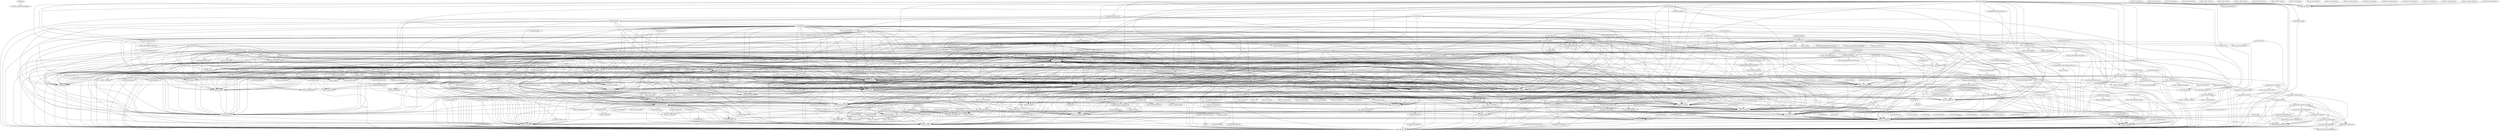 digraph calls {
	"briefing.sqf" [label="briefing.sqf"]
	JN_fnc_logistics_init [label="init.sqf"]
	"initPlayerLocal.sqf" [label="initPlayerLocal.sqf"]
	A3A_fnc_initServer [label="initServer.sqf"]
	"onPlayerRespawn.sqf" [label="onPlayerRespawn.sqf"]
	A3A_fnc_airbomb [label="fn_airbomb.sqf"]
	A3A_fnc_airdrop [label="fn_airdrop.sqf"]
	A3A_fnc_AIreactOnKill [label="fn_AIreactOnKill.sqf"]
	A3A_fnc_airstrike [label="fn_airstrike.sqf"]
	A3A_fnc_artillery [label="fn_artillery.sqf"]
	A3A_fnc_artySupport [label="fn_artySupport.sqf"]
	A3A_fnc_askHelp [label="fn_askHelp.sqf"]
	A3A_fnc_assaultBuilding [label="fn_assaultBuilding.sqf"]
	A3A_fnc_attackDrillAI [label="fn_attackDrillAI.sqf"]
	A3A_fnc_autoHealFnc [label="fn_autoHealFnc.sqf"]
	A3A_fnc_autoLoot [label="fn_autoLoot.sqf"]
	A3A_fnc_autoRearm [label="fn_autoRearm.sqf"]
	A3A_fnc_canConquer [label="fn_canConquer.sqf"]
	A3A_fnc_captureX [label="fn_captureX.sqf"]
	A3A_fnc_chargeWithSmoke [label="fn_chargeWithSmoke.sqf"]
	A3A_fnc_destroyBuilding [label="fn_destroyBuilding.sqf"]
	A3A_fnc_doFlank [label="fn_doFlank.sqf"]
	A3A_fnc_enemyList [label="fn_enemyList.sqf"]
	A3A_fnc_fastrope [label="fn_fastrope.sqf"]
	A3A_fnc_guardDog [label="fn_guardDog.sqf"]
	A3A_fnc_hasRadio [label="fn_hasRadio.sqf"]
	A3A_fnc_help [label="fn_help.sqf"]
	A3A_fnc_inmuneConvoy [label="fn_inmuneConvoy.sqf"]
	A3A_fnc_interrogate [label="fn_interrogate.sqf"]
	A3A_fnc_landThreatEval [label="fn_landThreatEval.sqf"]
	A3A_fnc_liberatePOW [label="fn_liberatePOW.sqf"]
	A3A_fnc_liberaterefugee [label="fn_liberaterefugee.sqf"]
	A3A_fnc_mineSweep [label="fn_mineSweep.sqf"]
	A3A_fnc_mortarDrill [label="fn_mortarDrill.sqf"]
	A3A_fnc_mortyAI [label="fn_mortyAI.sqf"]
	A3A_fnc_napalm [label="fn_napalm.sqf"]
	A3A_fnc_napalmDamage [label="fn_napalmDamage.sqf"]
	A3A_fnc_occupantInvaderUnitKilledEH [label="fn_occupantInvaderUnitKilledEH.sqf"]
	A3A_fnc_rearmCall [label="fn_rearmCall.sqf"]
	A3A_fnc_staticAutoT [label="fn_staticAutoT.sqf"]
	A3A_fnc_staticMGDrill [label="fn_staticMGDrill.sqf"]
	A3A_fnc_surrenderAction [label="fn_surrenderAction.sqf"]
	A3A_fnc_typeOfSoldier [label="fn_typeOfSoldier.sqf"]
	A3A_fnc_undercoverAI [label="fn_undercoverAI.sqf"]
	A3A_fnc_unitGetToCover [label="fn_unitGetToCover.sqf"]
	A3A_fnc_VANTinfo [label="fn_VANTinfo.sqf"]
	A3A_fnc_ACEpvpReDress [label="fn_ACEpvpReDress.sqf"]
	A3A_fnc_ammunitionTransfer [label="fn_ammunitionTransfer.sqf"]
	A3A_fnc_arsenalManage [label="fn_arsenalManage.sqf"]
	A3A_fnc_categoryOverrides [label="fn_categoryOverrides.sqf"]
	A3A_fnc_configSort [label="fn_configSort.sqf"]
	A3A_fnc_empty [label="fn_empty.sqf"]
	A3A_fnc_equipmentClassToCategories [label="fn_equipmentClassToCategories.sqf"]
	A3A_fnc_equipmentIsValidForCurrentModset [label="fn_equipmentIsValidForCurrentModset.sqf"]
	A3A_fnc_fillLootCrate [label="fn_fillLootCrate.sqf"]
	A3A_fnc_launcherInfo [label="fn_launcherInfo.sqf"]
	A3A_fnc_transfer [label="fn_transfer.sqf"]
	A3A_fnc_unlockEquipment [label="fn_unlockEquipment.sqf"]
	A3A_fnc_addActionBreachVehicle [label="fn_addActionBreachVehicle.sqf"]
	A3A_fnc_aggressionUpdateLoop [label="fn_aggressionUpdateLoop.sqf"]
	A3A_fnc_AILoadInfo [label="fn_AILoadInfo.sqf"]
	A3A_fnc_buildHQ [label="fn_buildHQ.sqf"]
	A3A_fnc_calculateAggression [label="fn_calculateAggression.sqf"]
	A3A_fnc_commsMP [label="fn_commsMP.sqf"]
	A3A_fnc_createOutpostsFIA [label="fn_createOutpostsFIA.sqf"]
	A3A_fnc_createPetros [label="fn_createPetros.sqf"]
	A3A_fnc_destroyCity [label="fn_destroyCity.sqf"]
	A3A_fnc_distance [label="fn_distance.sqf"]
	A3A_fnc_distanceUnits [label="fn_distanceUnits.sqf"]
	A3A_fnc_ejectPvPPlayerIfInvalidVehicle [label="fn_ejectPvPPlayerIfInvalidVehicle.sqf"]
	A3A_fnc_FIAradio [label="fn_FIAradio.sqf"]
	A3A_fnc_findBasesForConvoy [label="fn_findBasesForConvoy.sqf"]
	A3A_fnc_flagaction [label="fn_flagaction.sqf"]
	A3A_fnc_garbageCleaner [label="fn_garbageCleaner.sqf"]
	A3A_fnc_garrisonInfo [label="fn_garrisonInfo.sqf"]
	A3A_fnc_getAggroLevelString [label="fn_getAggroLevelString.sqf"]
	A3A_fnc_getVehiclePoolForAttacks [label="fn_getVehiclePoolForAttacks.sqf"]
	A3A_fnc_getVehiclePoolForQRFs [label="fn_getVehiclePoolForQRFs.sqf"]
	A3A_fnc_healAndRepair [label="fn_healAndRepair.sqf"]
	A3A_fnc_initPetros [label="fn_initPetros.sqf"]
	A3A_fnc_keys [label="fn_keys.sqf"]
	A3A_fnc_localizar [label="fn_localizar.sqf"]
	A3A_fnc_logPerformance [label="fn_logPerformance.sqf"]
	A3A_fnc_markerChange [label="fn_markerChange.sqf"]
	A3A_fnc_moveHQ [label="fn_moveHQ.sqf"]
	A3A_fnc_mrkWIN [label="fn_mrkWIN.sqf"]
	A3A_fnc_NATOFT [label="fn_NATOFT.sqf"]
	A3A_fnc_onHeadlessClientDisconnect [label="fn_onHeadlessClientDisconnect.sqf"]
	A3A_fnc_onPlayerDisconnect [label="fn_onPlayerDisconnect.sqf"]
	A3A_fnc_outpostDialog [label="fn_outpostDialog.sqf"]
	"fn_placementselection.sqf" [label="fn_placementselection.sqf"]
	A3A_fnc_powerReorg [label="fn_powerReorg.sqf"]
	A3A_fnc_prestige [label="fn_prestige.sqf"]
	A3A_fnc_rebelAttack [label="fn_rebelAttack.sqf"]
	A3A_fnc_rebuildAssets [label="fn_rebuildAssets.sqf"]
	A3A_fnc_rebuildRadioTower [label="fn_rebuildRadioTower.sqf"]
	A3A_fnc_relocateHQObjects [label="fn_relocateHQObjects.sqf"]
	A3A_fnc_repairRuinedBuilding [label="fn_repairRuinedBuilding.sqf"]
	A3A_fnc_resourcesFIA [label="fn_resourcesFIA.sqf"]
	A3A_fnc_revealToPlayer [label="fn_revealToPlayer.sqf"]
	A3A_fnc_scheduler [label="fn_scheduler.sqf"]
	A3A_fnc_sellVehicle [label="fn_sellVehicle.sqf"]
	A3A_fnc_splitVehicleCrewIntoOwnGroups [label="fn_splitVehicleCrewIntoOwnGroups.sqf"]
	A3A_fnc_startBreachVehicle [label="fn_startBreachVehicle.sqf"]
	A3A_fnc_statistics [label="fn_statistics.sqf"]
	A3A_fnc_unlockVehicle [label="fn_unlockVehicle.sqf"]
	A3A_fnc_zoneCheck [label="fn_zoneCheck.sqf"]
	A3A_fnc_convoyDebug [label="fn_convoyDebug.sqf"]
	A3A_fnc_convoyMovement [label="fn_convoyMovement.sqf"]
	A3A_fnc_createAIAction [label="fn_createAIAction.sqf"]
	A3A_fnc_createConvoy [label="fn_createConvoy.sqf"]
	A3A_fnc_despawnConvoy [label="fn_despawnConvoy.sqf"]
	A3A_fnc_onConvoyArrival [label="fn_onConvoyArrival.sqf"]
	A3A_fnc_roadblockFight [label="fn_roadblockFight.sqf"]
	A3A_fnc_selectAndCreateVehicle [label="fn_selectAndCreateVehicle.sqf"]
	A3A_fnc_spawnConvoy [label="fn_spawnConvoy.sqf"]
	A3A_fnc_spawnConvoyLine [label="fn_spawnConvoyLine.sqf"]
	A3A_fnc_AAFroadPatrol [label="fn_AAFroadPatrol.sqf"]
	A3A_fnc_airportCanAttack [label="fn_airportCanAttack.sqf"]
	A3A_fnc_AIVEHinit [label="fn_AIVEHinit.sqf"]
	A3A_fnc_ambientCivs [label="fn_ambientCivs.sqf"]
	A3A_fnc_CIVinit [label="fn_CIVinit.sqf"]
	A3A_fnc_civVEHinit [label="fn_civVEHinit.sqf"]
	A3A_fnc_cleanserVeh [label="fn_cleanserVeh.sqf"]
	A3A_fnc_createAIAirplane [label="fn_createAIAirplane.sqf"]
	A3A_fnc_createAICities [label="fn_createAICities.sqf"]
	A3A_fnc_createAIcontrols [label="fn_createAIcontrols.sqf"]
	A3A_fnc_createAIOutposts [label="fn_createAIOutposts.sqf"]
	A3A_fnc_createAIResources [label="fn_createAIResources.sqf"]
	A3A_fnc_createAISite [label="fn_createAISite.sqf"]
	A3A_fnc_createCIV [label="fn_createCIV.sqf"]
	A3A_fnc_createFIAOutposts2 [label="fn_createFIAOutposts2.sqf"]
	A3A_fnc_createQRF [label="fn_createQRF.sqf"]
	"fn_createSDKgarrisons.sqf" [label="fn_createSDKgarrisons.sqf"]
	A3A_fnc_createSDKgarrisonsTemp [label="fn_createSDKgarrisonsTemp.sqf"]
	A3A_fnc_cycleSpawn [label="fn_cycleSpawn.sqf"]
	"fn_FIAinitBASES.sqf" [label="fn_FIAinitBASES.sqf"]
	A3A_fnc_findSpawnPosition [label="fn_findSpawnPosition.sqf"]
	A3A_fnc_freeSpawnPositions [label="fn_freeSpawnPositions.sqf"]
	A3A_fnc_garrisonSize [label="fn_garrisonSize.sqf"]
	A3A_fnc_garrisonUpdate [label="fn_garrisonUpdate.sqf"]
	A3A_fnc_groupDespawner [label="fn_groupDespawner.sqf"]
	A3A_fnc_invaderPunish [label="fn_invaderPunish.sqf"]
	A3A_fnc_milBuildings [label="fn_milBuildings.sqf"]
	A3A_fnc_minefieldAAF [label="fn_minefieldAAF.sqf"]
	A3A_fnc_mortarPos [label="fn_mortarPos.sqf"]
	A3A_fnc_NATOinit [label="fn_NATOinit.sqf"]
	A3A_fnc_patrolCA [label="fn_patrolCA.sqf"]
	A3A_fnc_patrolReinf [label="fn_patrolReinf.sqf"]
	A3A_fnc_reinforcementsAI [label="fn_reinforcementsAI.sqf"]
	A3A_fnc_remoteBattle [label="fn_remoteBattle.sqf"]
	A3A_fnc_safeVehicleSpawn [label="fn_safeVehicleSpawn.sqf"]
	A3A_fnc_spawnGroup [label="fn_spawnGroup.sqf"]
	A3A_fnc_updateCAMark [label="fn_updateCAMark.sqf"]
	A3A_fnc_VEHdespawner [label="fn_VEHdespawner.sqf"]
	A3A_fnc_vehKilledOrCaptured [label="fn_vehKilledOrCaptured.sqf"]
	A3A_fnc_wavedCA [label="fn_wavedCA.sqf"]
	A3A_fnc_WPCreate [label="fn_WPCreate.sqf"]
	A3A_fnc_spawnDebuggingLoop [label="fn_spawnDebuggingLoop.sqf"]
	A3A_fnc_buyVehicle [label="fn_buyVehicle.sqf"]
	A3A_fnc_buyVehicleCiv [label="fn_buyVehicleCiv.sqf"]
	A3A_fnc_clearForest [label="fn_clearForest.sqf"]
	A3A_fnc_createDialog_setParams [label="fn_createDialog_setParams.sqf"]
	A3A_fnc_createDialog_shouldLoadPersonalSave [label="fn_createDialog_shouldLoadPersonalSave.sqf"]
	A3A_fnc_fastTravelRadio [label="fn_fastTravelRadio.sqf"]
	A3A_fnc_loadPreviousSession [label="fn_loadPreviousSession.sqf"]
	A3A_fnc_mineDialog [label="fn_mineDialog.sqf"]
	A3A_fnc_moveHQObject [label="fn_moveHQObject.sqf"]
	A3A_fnc_persistentSave [label="fn_persistentSave.sqf"]
	A3A_fnc_skiptime [label="fn_skiptime.sqf"]
	A3A_fnc_squadOptions [label="fn_squadOptions.sqf"]
	A3A_fnc_squadRecruit [label="fn_squadRecruit.sqf"]
	A3A_fnc_addToPersonalGarageLocal [label="fn_addToPersonalGarageLocal.sqf"]
	A3A_fnc_attemptPlaceVehicle [label="fn_attemptPlaceVehicle.sqf"]
	JN_fnc_garage [label="fn_garage.sqf"]
	JN_fnc_garage_garageVehicle [label="fn_garageVehicle.sqf"]
	A3A_fnc_getPersonalGarageLocal [label="fn_getPersonalGarageLocal.sqf"]
	A3A_fnc_handleVehPlacementCancelled [label="fn_handleVehPlacementCancelled.sqf"]
	A3A_fnc_setPersonalGarageLocal [label="fn_setPersonalGarageLocal.sqf"]
	A3A_fnc_vehPlacementBegin [label="fn_vehPlacementBegin.sqf"]
	A3A_fnc_vehPlacementCallbacks [label="fn_vehPlacementCallbacks.sqf"]
	A3A_fnc_vehPlacementCleanup [label="fn_vehPlacementCleanup.sqf"]
	A3A_fnc_addGarrison [label="fn_addGarrison.sqf"]
	A3A_fnc_addRequested [label="fn_addRequested.sqf"]
	A3A_fnc_createGarrison [label="fn_createGarrison.sqf"]
	A3A_fnc_createGarrisonLine [label="fn_createGarrisonLine.sqf"]
	A3A_fnc_getGarrisonRatio [label="fn_getGarrisonRatio.sqf"]
	A3A_fnc_getGarrisonStatus [label="fn_getGarrisonStatus.sqf"]
	A3A_fnc_replenishGarrison [label="fn_replenishGarrison.sqf"]
	A3A_fnc_selectReinfUnits [label="fn_selectReinfUnits.sqf"]
	A3A_fnc_selectVehicleType [label="fn_selectVehicleType.sqf"]
	A3A_fnc_shouldReinforce [label="fn_shouldReinforce.sqf"]
	A3A_fnc_updateGarrison [label="fn_updateGarrison.sqf"]
	A3A_fnc_updatePreference [label="fn_updatePreference.sqf"]
	A3A_fnc_updateReinfState [label="fn_updateReinfState.sqf"]
	A3A_fnc_cityinfo [label="fn_cityinfo.sqf"]
	A3A_fnc_initACEUnconsciousHandler [label="fn_initACEUnconsciousHandler.sqf"]
	A3A_fnc_initClient [label="fn_initClient.sqf"]
	A3A_fnc_initFuncs [label="fn_initFuncs.sqf"]
	A3A_fnc_initGarrisons [label="fn_initGarrisons.sqf"]
	A3A_fnc_initGetMissionPath [label="fn_initGetMissionPath.sqf"]
	A3A_fnc_initServer [label="fn_initServer.sqf"]
	A3A_fnc_initVar [label="fn_initVar.sqf"]
	A3A_fnc_initVarClient [label="fn_initVarClient.sqf"]
	A3A_fnc_initVarCommon [label="fn_initVarCommon.sqf"]
	A3A_fnc_initVarServer [label="fn_initVarServer.sqf"]
	A3A_fnc_initZones [label="fn_initZones.sqf"]
	A3A_fnc_playerMarkers [label="fn_playerMarkers.sqf"]
	A3A_fnc_prepareMarkerArrays [label="fn_prepareMarkerArrays.sqf"]
	A3A_fnc_reinitY [label="fn_reinitY.sqf"]
	A3A_fnc_resourcecheck [label="fn_resourcecheck.sqf"]
	A3A_fnc_getVehicleIntel [label="fn_getVehicleIntel.sqf"]
	A3A_fnc_placeIntel [label="fn_placeIntel.sqf"]
	A3A_fnc_searchIntelOnDocument [label="fn_searchIntelOnDocument.sqf"]
	A3A_fnc_searchIntelOnLaptop [label="fn_searchIntelOnLaptop.sqf"]
	A3A_fnc_searchIntelOnLeader [label="fn_searchIntelOnLeader.sqf"]
	A3A_fnc_selectIntel [label="fn_selectIntel.sqf"]
	A3A_fnc_AS_Official [label="fn_AS_Official.sqf"]
	A3A_fnc_AS_specOP [label="fn_AS_specOP.sqf"]
	A3A_fnc_AS_Traitor [label="fn_AS_Traitor.sqf"]
	A3A_fnc_attackHQ [label="fn_attackHQ.sqf"]
	A3A_fnc_convoy [label="fn_convoy.sqf"]
	A3A_fnc_CON_Outpost [label="fn_CON_Outpost.sqf"]
	A3A_fnc_DES_Antenna [label="fn_DES_Antenna.sqf"]
	A3A_fnc_DES_Heli [label="fn_DES_Heli.sqf"]
	A3A_fnc_DES_Vehicle [label="fn_DES_Vehicle.sqf"]
	A3A_fnc_LOG_Ammo [label="fn_LOG_Ammo.sqf"]
	A3A_fnc_LOG_Bank [label="fn_LOG_Bank.sqf"]
	A3A_fnc_LOG_Salvage [label="fn_LOG_Salvage.sqf"]
	A3A_fnc_LOG_Supplies [label="fn_LOG_Supplies.sqf"]
	A3A_fnc_missionRequest [label="fn_missionRequest.sqf"]
	A3A_fnc_missionRequestAUTO [label="fn_missionRequestAUTO.sqf"]
	A3A_fnc_REP_Antenna [label="fn_REP_Antenna.sqf"]
	A3A_fnc_RES_Prisoners [label="fn_RES_Prisoners.sqf"]
	A3A_fnc_RES_Refugees [label="fn_RES_Refugees.sqf"]
	A3A_fnc_underAttack [label="fn_underAttack.sqf"]
	A3A_fnc_initDisabledMods [label="fn_initDisabledMods.sqf"]
	A3A_fnc_assignBossIfNone [label="fn_assignBossIfNone.sqf"]
	A3A_fnc_donateMoney [label="fn_donateMoney.sqf"]
	A3A_fnc_makePlayerBossIfEligible [label="fn_makePlayerBossIfEligible.sqf"]
	A3A_fnc_memberAdd [label="fn_memberAdd.sqf"]
	A3A_fnc_membersList [label="fn_membersList.sqf"]
	A3A_fnc_playerScoreAdd [label="fn_playerScoreAdd.sqf"]
	A3A_fnc_promotePlayer [label="fn_promotePlayer.sqf"]
	A3A_fnc_ranksMP [label="fn_ranksMP.sqf"]
	A3A_fnc_resourcesPlayer [label="fn_resourcesPlayer.sqf"]
	A3A_fnc_theBossSteal [label="fn_theBossSteal.sqf"]
	A3A_fnc_theBossToggleEligibility [label="fn_theBossToggleEligibility.sqf"]
	A3A_fnc_theBossTransfer [label="fn_theBossTransfer.sqf"]
	A3A_fnc_tierCheck [label="fn_tierCheck.sqf"]
	A3A_fnc_findNearestNavPoint [label="fn_findNearestNavPoint.sqf"]
	A3A_fnc_findPath [label="fn_findPath.sqf"]
	A3A_fnc_loadNavGrid [label="fn_loadNavGrid.sqf"]
	A3A_fnc_punishment [label="fn_punishment.sqf"]
	A3A_fnc_punishment_addActionForgive [label="fn_punishment_addActionForgive.sqf"]
	A3A_fnc_punishment_checkStatus [label="fn_punishment_checkStatus.sqf"]
	A3A_fnc_punishment_dataGet [label="fn_punishment_dataGet.sqf"]
	A3A_fnc_punishment_dataRem [label="fn_punishment_dataRem.sqf"]
	A3A_fnc_punishment_dataSet [label="fn_punishment_dataSet.sqf"]
	A3A_fnc_punishment_FF [label="fn_punishment_FF.sqf"]
	"fn_punishment_FF_AddEH.sqf" [label="fn_punishment_FF_AddEH.sqf"]
	A3A_fnc_punishment_FF_checkNearHQ [label="fn_punishment_FF_checkNearHQ.sqf"]
	A3A_fnc_punishment_notifyAdmin [label="fn_punishment_notifyAdmin.sqf"]
	A3A_fnc_punishment_oceanGulag [label="fn_punishment_oceanGulag.sqf"]
	A3A_fnc_punishment_release [label="fn_punishment_release.sqf"]
	A3A_fnc_punishment_removeActionForgive [label="fn_punishment_removeActionForgive.sqf"]
	A3A_fnc_punishment_sentence_client [label="fn_punishment_sentence_client.sqf"]
	A3A_fnc_punishment_sentence_server [label="fn_punishment_sentence_server.sqf"]
	A3A_fnc_pvpCheck [label="fn_pvpCheck.sqf"]
	A3A_fnc_addBombRun [label="fn_addBombRun.sqf"]
	A3A_fnc_addFIAsquadHC [label="fn_addFIAsquadHC.sqf"]
	A3A_fnc_addFIAveh [label="fn_addFIAveh.sqf"]
	A3A_fnc_addSquadVeh [label="fn_addSquadVeh.sqf"]
	A3A_fnc_autoGarrison [label="fn_autoGarrison.sqf"]
	A3A_fnc_build [label="fn_build.sqf"]
	A3A_fnc_buildCreateVehicleCallback [label="fn_buildCreateVehicleCallback.sqf"]
	A3A_fnc_buildMinefield [label="fn_buildMinefield.sqf"]
	A3A_fnc_enemyNearCheck [label="fn_enemyNearCheck.sqf"]
	A3A_fnc_equipRebel [label="fn_equipRebel.sqf"]
	A3A_fnc_FIAinit [label="fn_FIAinit.sqf"]
	A3A_fnc_FIAskillAdd [label="fn_FIAskillAdd.sqf"]
	A3A_fnc_garrisonAdd [label="fn_garrisonAdd.sqf"]
	A3A_fnc_garrisonDialog [label="fn_garrisonDialog.sqf"]
	A3A_fnc_NATObomb [label="fn_NATObomb.sqf"]
	A3A_fnc_NATOQuadbike [label="fn_NATOQuadbike.sqf"]
	A3A_fnc_postmortem [label="fn_postmortem.sqf"]
	A3A_fnc_reinfPlayer [label="fn_reinfPlayer.sqf"]
	A3A_fnc_stealStatic [label="fn_stealStatic.sqf"]
	A3A_fnc_vehStats [label="fn_vehStats.sqf"]
	A3A_fnc_actionRevive [label="fn_actionRevive.sqf"]
	A3A_fnc_carry [label="fn_carry.sqf"]
	A3A_fnc_handleDamage [label="fn_handleDamage.sqf"]
	A3A_fnc_handleDamageAAF [label="fn_handleDamageAAF.sqf"]
	A3A_fnc_initRevive [label="fn_initRevive.sqf"]
	A3A_fnc_respawn [label="fn_respawn.sqf"]
	A3A_fnc_unconscious [label="fn_unconscious.sqf"]
	A3A_fnc_unconsciousAAF [label="fn_unconsciousAAF.sqf"]
	A3A_fnc_getRunwayTakeoffForAirportMarker [label="fn_getRunwayTakeoffForAirportMarker.sqf"]
	"fn_salvageRope.sqf" [label="fn_salvageRope.sqf"]
	A3A_fnc_getStatVariable [label="fn_getStatVariable.sqf"]
	A3A_fnc_loadPlayer [label="fn_loadPlayer.sqf"]
	A3A_fnc_loadServer [label="fn_loadServer.sqf"]
	A3A_fnc_loadStat [label="fn_loadStat.sqf"]
	A3A_fnc_playerHasSave [label="fn_playerHasSave.sqf"]
	A3A_fnc_resetPlayer [label="fn_resetPlayer.sqf"]
	A3A_fnc_retrievePlayerStat [label="fn_retrievePlayerStat.sqf"]
	A3A_fnc_returnSavedStat [label="fn_returnSavedStat.sqf"]
	A3A_fnc_saveLoop [label="fn_saveLoop.sqf"]
	A3A_fnc_savePlayer [label="fn_savePlayer.sqf"]
	A3A_fnc_savePlayerStat [label="fn_savePlayerStat.sqf"]
	A3A_fnc_setStatVariable [label="fn_setStatVariable.sqf"]
	A3A_fnc_goUndercover [label="fn_goUndercover.sqf"]
	"Shit Jeroen.sqf" [label="Shit Jeroen.sqf"]
	JN_fnc_arsenal [label="fn_arsenal.sqf"]
	JN_fnc_arsenal_cargoToArray [label="fn_arsenal_cargoToArray.sqf"]
	JN_fnc_arsenal_init [label="fn_arsenal_init.sqf"]
	JN_fnc_arsenal_loadInventory [label="fn_arsenal_loadInventory.sqf"]
	JN_fnc_vehicleArsenal [label="fn_vehicleArsenal.sqf"]
	JN_fnc_garage_garageVehicle [label="fn_garage_garageVehicle.sqf"]
	JN_fnc_logistics_load [label="fn_logistics_load.sqf"]
	JN_fnc_logistics_addActionLoad [label="fn_logistics_addActionLoad.sqf"]
	"createNavGrid.sqf" [label="createNavGrid.sqf"]
	"extractRoadTypeData.sqf" [label="extractRoadTypeData.sqf"]
	"findOffset.sqf" [label="findOffset.sqf"]
	"nonMemberDistance.sqf" [label="nonMemberDistance.sqf"]
	"unitTraits.sqf" [label="unitTraits.sqf"]
	"addToGarrison.sqf" [label="addToGarrison.sqf"]
	"controlHCsquad.sqf" [label="controlHCsquad.sqf"]
	"controlunit.sqf" [label="controlunit.sqf"]
	"dismissPlayerGroup.sqf" [label="dismissPlayerGroup.sqf"]
	"dismissSquad.sqf" [label="dismissSquad.sqf"]
	"fn_advancedTowingInit.sqf" [label="fn_advancedTowingInit.sqf"]
	"UPSMON_Getnearestplayer.sqf" [label="UPSMON_Getnearestplayer.sqf"]
	"UPSMON_IsRetreating.sqf" [label="UPSMON_IsRetreating.sqf"]
	"3CB_Inv_Sov_Temp.sqf" [label="3CB_Inv_Sov_Temp.sqf"]
	"3CB_Inv_TKM_Arid.sqf" [label="3CB_Inv_TKM_Arid.sqf"]
	"3CB_Occ_BAF_Arid.sqf" [label="3CB_Occ_BAF_Arid.sqf"]
	"3CB_Occ_BAF_Temp.sqf" [label="3CB_Occ_BAF_Temp.sqf"]
	"3CB_Occ_BAF_Trop.sqf" [label="3CB_Occ_BAF_Trop.sqf"]
	"3CB_Occ_TKA_Arid.sqf" [label="3CB_Occ_TKA_Arid.sqf"]
	"RHS_Inv_AFRF_Arid.sqf" [label="RHS_Inv_AFRF_Arid.sqf"]
	"RHS_Inv_AFRF_Temp.sqf" [label="RHS_Inv_AFRF_Temp.sqf"]
	"RHS_Inv_AFRF_Trop.sqf" [label="RHS_Inv_AFRF_Trop.sqf"]
	"RHS_Occ_CDF_Arid.sqf" [label="RHS_Occ_CDF_Arid.sqf"]
	"RHS_Occ_CDF_Temp.sqf" [label="RHS_Occ_CDF_Temp.sqf"]
	"RHS_Occ_USAF_Arid.sqf" [label="RHS_Occ_USAF_Arid.sqf"]
	"RHS_Occ_USAF_Temp.sqf" [label="RHS_Occ_USAF_Temp.sqf"]
	"Vanilla_Inv_CSAT_Altis.sqf" [label="Vanilla_Inv_CSAT_Altis.sqf"]
	"Vanilla_Inv_CSAT_Enoch.sqf" [label="Vanilla_Inv_CSAT_Enoch.sqf"]
	"Vanilla_Inv_CSAT_Tanoa.sqf" [label="Vanilla_Inv_CSAT_Tanoa.sqf"]
	"Vanilla_Occ_AAF_Altis.sqf" [label="Vanilla_Occ_AAF_Altis.sqf"]
	"Vanilla_Occ_NATO_Altis.sqf" [label="Vanilla_Occ_NATO_Altis.sqf"]
	"Vanilla_Occ_NATO_Tanoa.sqf" [label="Vanilla_Occ_NATO_Tanoa.sqf"]
	"Vanilla_Occ_NATO_Temp.sqf" [label="Vanilla_Occ_NATO_Temp.sqf"]
	A3A_fnc_initServer -> A3A_fnc_initServer
	"initPlayerLocal.sqf" -> A3A_fnc_initClient
	A3A_fnc_initClient -> A3A_fnc_cityinfo
	A3A_fnc_createDialog_shouldLoadPersonalSave -> A3A_fnc_credits
	A3A_fnc_initServer -> A3A_fnc_initACEUnconsciousHandler
	A3A_fnc_initClient -> A3A_fnc_initFuncs
	A3A_fnc_initServer -> A3A_fnc_initFuncs
	A3A_fnc_initServer -> A3A_fnc_initGarrisons
	A3A_fnc_initVarCommon -> A3A_fnc_initGetMissionPath
	A3A_fnc_prepareMarkerArrays -> A3A_fnc_initSpawnPlaces
	A3A_fnc_initClient -> A3A_fnc_initVar
	A3A_fnc_initServer -> A3A_fnc_initVar
	A3A_fnc_initVar -> A3A_fnc_initVarClient
	A3A_fnc_initVar -> A3A_fnc_initVarCommon
	A3A_fnc_initVar -> A3A_fnc_initVarServer
	A3A_fnc_initServer -> A3A_fnc_initZones
	A3A_fnc_initClient -> A3A_fnc_modBlacklist
	A3A_fnc_initServer -> A3A_fnc_modBlacklist
	A3A_fnc_initClient -> A3A_fnc_playerMarkers
	A3A_fnc_initZones -> A3A_fnc_prepareMarkerArrays
	"onPlayerRespawn.sqf" -> A3A_fnc_reinitY
	A3A_fnc_initServer -> A3A_fnc_resourcecheck
	A3A_fnc_initClient -> A3A_fnc_tags
	A3A_fnc_startBreachVehicle -> A3A_fnc_addActionBreachVehicle
	A3A_fnc_AIVEHinit -> A3A_fnc_addActionBreachVehicle
	A3A_fnc_initClient -> A3A_fnc_addHC
	A3A_fnc_markerChange -> A3A_fnc_addTimeForIdle
	A3A_fnc_createAIAction -> A3A_fnc_addTimeForIdle
	A3A_fnc_createQRF -> A3A_fnc_addTimeForIdle
	A3A_fnc_wavedCA -> A3A_fnc_addTimeForIdle
	A3A_fnc_AS_Official -> A3A_fnc_addTimeForIdle
	A3A_fnc_convoy -> A3A_fnc_addTimeForIdle
	A3A_fnc_initServer -> A3A_fnc_aggressionUpdateLoop
	A3A_fnc_initClient -> A3A_fnc_AILoadInfo
	A3A_fnc_aggressionUpdateLoop -> A3A_fnc_rebelAttack
	A3A_fnc_loadStat -> A3A_fnc_rebelAttack
	A3A_fnc_destroyCity -> A3A_fnc_blackout
	A3A_fnc_powerReorg -> A3A_fnc_blackout
	A3A_fnc_rebuildRadioTower -> A3A_fnc_blackout
	A3A_fnc_initZones -> A3A_fnc_blackout
	A3A_fnc_loadStat -> A3A_fnc_blackout
	A3A_fnc_flagaction -> A3A_fnc_buildHQ
	A3A_fnc_moveHQ -> A3A_fnc_buildHQ
	A3A_fnc_onPlayerDisconnect -> A3A_fnc_buildHQ
	A3A_fnc_loadStat -> A3A_fnc_buildHQ
	A3A_fnc_aggressionUpdateLoop -> A3A_fnc_calculateAggression
	A3A_fnc_prestige -> A3A_fnc_calculateAggression
	A3A_fnc_loadServer -> A3A_fnc_calculateAggression
	A3A_fnc_loadStat -> A3A_fnc_calculateAggression
	A3A_fnc_createCIV -> A3A_fnc_citiesToCivPatrol
	"onPlayerRespawn.sqf" -> A3A_fnc_citySupportChange
	A3A_fnc_occupantInvaderUnitKilledEH -> A3A_fnc_citySupportChange
	A3A_fnc_surrenderAction -> A3A_fnc_citySupportChange
	A3A_fnc_createOutpostsFIA -> A3A_fnc_citySupportChange
	A3A_fnc_markerChange -> A3A_fnc_citySupportChange
	A3A_fnc_powerReorg -> A3A_fnc_citySupportChange
	A3A_fnc_rebuildAssets -> A3A_fnc_citySupportChange
	A3A_fnc_roadblockFight -> A3A_fnc_citySupportChange
	A3A_fnc_CIVinit -> A3A_fnc_citySupportChange
	A3A_fnc_createAIcontrols -> A3A_fnc_citySupportChange
	A3A_fnc_createFIAOutposts2 -> A3A_fnc_citySupportChange
	"fn_FIAinitBASES.sqf" -> A3A_fnc_citySupportChange
	A3A_fnc_invaderPunish -> A3A_fnc_citySupportChange
	A3A_fnc_vehKilledOrCaptured -> A3A_fnc_citySupportChange
	A3A_fnc_wavedCA -> A3A_fnc_citySupportChange
	A3A_fnc_resourcecheck -> A3A_fnc_citySupportChange
	A3A_fnc_AS_specOP -> A3A_fnc_citySupportChange
	A3A_fnc_attackHQ -> A3A_fnc_citySupportChange
	A3A_fnc_convoy -> A3A_fnc_citySupportChange
	A3A_fnc_CON_Outpost -> A3A_fnc_citySupportChange
	A3A_fnc_DES_Antenna -> A3A_fnc_citySupportChange
	A3A_fnc_DES_Vehicle -> A3A_fnc_citySupportChange
	A3A_fnc_LOG_Bank -> A3A_fnc_citySupportChange
	A3A_fnc_LOG_Supplies -> A3A_fnc_citySupportChange
	A3A_fnc_REP_Antenna -> A3A_fnc_citySupportChange
	A3A_fnc_RES_Prisoners -> A3A_fnc_citySupportChange
	A3A_fnc_FIAinit -> A3A_fnc_citySupportChange
	A3A_fnc_respawn -> A3A_fnc_citySupportChange
	A3A_fnc_unconsciousAAF -> A3A_fnc_citySupportChange
	"addToGarrison.sqf" -> A3A_fnc_citySupportChange
	A3A_fnc_artySupport -> A3A_fnc_commsMP
	A3A_fnc_ammunitionTransfer -> A3A_fnc_commsMP
	A3A_fnc_AILoadInfo -> A3A_fnc_commsMP
	A3A_fnc_calculateAggression -> A3A_fnc_commsMP
	A3A_fnc_garbageCleaner -> A3A_fnc_commsMP
	A3A_fnc_onHeadlessClientDisconnect -> A3A_fnc_commsMP
	A3A_fnc_resourcesFIA -> A3A_fnc_commsMP
	A3A_fnc_initServer -> A3A_fnc_commsMP
	A3A_fnc_initZones -> A3A_fnc_commsMP
	A3A_fnc_resourcecheck -> A3A_fnc_commsMP
	A3A_fnc_searchIntelOnLaptop -> A3A_fnc_commsMP
	A3A_fnc_AS_Traitor -> A3A_fnc_commsMP
	A3A_fnc_LOG_Bank -> A3A_fnc_commsMP
	A3A_fnc_LOG_Supplies -> A3A_fnc_commsMP
	A3A_fnc_missionRequest -> A3A_fnc_commsMP
	A3A_fnc_playerScoreAdd -> A3A_fnc_commsMP
	A3A_fnc_promotePlayer -> A3A_fnc_commsMP
	A3A_fnc_theBossTransfer -> A3A_fnc_commsMP
	A3A_fnc_tierCheck -> A3A_fnc_commsMP
	A3A_fnc_buildMinefield -> A3A_fnc_commsMP
	A3A_fnc_saveLoop -> A3A_fnc_commsMP
	"briefing.sqf" -> A3A_fnc_createBreachChargeText
	A3A_fnc_initGarrisons -> A3A_fnc_createControls
	A3A_fnc_loadServer -> A3A_fnc_createControls
	A3A_fnc_outpostDialog -> A3A_fnc_createOutpostsFIA
	A3A_fnc_initPetros -> A3A_fnc_createPetros
	"fn_placementselection.sqf" -> A3A_fnc_createPetros
	A3A_fnc_spawnDebuggingLoop -> A3A_fnc_createPetros
	A3A_fnc_initServer -> A3A_fnc_createPetros
	A3A_fnc_markerChange -> A3A_fnc_deleteControls
	A3A_fnc_resourcecheck -> A3A_fnc_deleteControls
	A3A_fnc_invaderPunish -> A3A_fnc_destroyCity
	A3A_fnc_loadServer -> A3A_fnc_destroyCity
	A3A_fnc_initServer -> A3A_fnc_distance
	A3A_fnc_guardDog -> A3A_fnc_distanceUnits
	A3A_fnc_VANTinfo -> A3A_fnc_distanceUnits
	A3A_fnc_distanceUnits -> A3A_fnc_distanceUnits
	A3A_fnc_mrkWIN -> A3A_fnc_distanceUnits
	A3A_fnc_convoyMovement -> A3A_fnc_distanceUnits
	A3A_fnc_spawnConvoy -> A3A_fnc_distanceUnits
	A3A_fnc_AAFroadPatrol -> A3A_fnc_distanceUnits
	A3A_fnc_airportCanAttack -> A3A_fnc_distanceUnits
	A3A_fnc_createCIV -> A3A_fnc_distanceUnits
	A3A_fnc_createQRF -> A3A_fnc_distanceUnits
	A3A_fnc_groupDespawner -> A3A_fnc_distanceUnits
	A3A_fnc_invaderPunish -> A3A_fnc_distanceUnits
	A3A_fnc_VEHdespawner -> A3A_fnc_distanceUnits
	A3A_fnc_wavedCA -> A3A_fnc_distanceUnits
	A3A_fnc_skiptime -> A3A_fnc_distanceUnits
	A3A_fnc_searchIntelOnDocument -> A3A_fnc_distanceUnits
	A3A_fnc_searchIntelOnLaptop -> A3A_fnc_distanceUnits
	A3A_fnc_searchIntelOnLeader -> A3A_fnc_distanceUnits
	A3A_fnc_AS_Official -> A3A_fnc_distanceUnits
	A3A_fnc_AS_specOP -> A3A_fnc_distanceUnits
	A3A_fnc_AS_Traitor -> A3A_fnc_distanceUnits
	A3A_fnc_attackHQ -> A3A_fnc_distanceUnits
	A3A_fnc_convoy -> A3A_fnc_distanceUnits
	A3A_fnc_CON_Outpost -> A3A_fnc_distanceUnits
	A3A_fnc_DES_Heli -> A3A_fnc_distanceUnits
	A3A_fnc_DES_Vehicle -> A3A_fnc_distanceUnits
	A3A_fnc_LOG_Bank -> A3A_fnc_distanceUnits
	A3A_fnc_LOG_Supplies -> A3A_fnc_distanceUnits
	A3A_fnc_buildCreateVehicleCallback -> A3A_fnc_distanceUnits
	A3A_fnc_resourcecheck -> A3A_fnc_economicsAI
	A3A_fnc_initClient -> A3A_fnc_ejectPvPPlayerIfInvalidVehicle
	A3A_fnc_wavedCA -> A3A_fnc_FIAradio
	A3A_fnc_resourcecheck -> A3A_fnc_FIAradio
	A3A_fnc_createAIAction -> A3A_fnc_findBasesForConvoy
	A3A_fnc_resourcecheck -> A3A_fnc_findBasesForConvoy
	A3A_fnc_missionRequest -> A3A_fnc_findBasesForConvoy
	A3A_fnc_mineSweep -> A3A_fnc_findNearestGoodRoad
	A3A_fnc_createOutpostsFIA -> A3A_fnc_findNearestGoodRoad
	A3A_fnc_AAFroadPatrol -> A3A_fnc_findNearestGoodRoad
	A3A_fnc_createQRF -> A3A_fnc_findNearestGoodRoad
	A3A_fnc_wavedCA -> A3A_fnc_findNearestGoodRoad
	A3A_fnc_initZones -> A3A_fnc_findNearestGoodRoad
	A3A_fnc_convoy -> A3A_fnc_findNearestGoodRoad
	A3A_fnc_LOG_Ammo -> A3A_fnc_findNearestGoodRoad
	A3A_fnc_REP_Antenna -> A3A_fnc_findNearestGoodRoad
	A3A_fnc_addFIAsquadHC -> A3A_fnc_findNearestGoodRoad
	A3A_fnc_buildMinefield -> A3A_fnc_findNearestGoodRoad
	A3A_fnc_captureX -> A3A_fnc_flagaction
	A3A_fnc_liberatePOW -> A3A_fnc_flagaction
	A3A_fnc_liberaterefugee -> A3A_fnc_flagaction
	A3A_fnc_surrenderAction -> A3A_fnc_flagaction
	A3A_fnc_transfer -> A3A_fnc_flagaction
	A3A_fnc_buildHQ -> A3A_fnc_flagaction
	A3A_fnc_createPetros -> A3A_fnc_flagaction
	A3A_fnc_markerChange -> A3A_fnc_flagaction
	A3A_fnc_moveHQ -> A3A_fnc_flagaction
	A3A_fnc_AIVEHinit -> A3A_fnc_flagaction
	A3A_fnc_createAIAirplane -> A3A_fnc_flagaction
	A3A_fnc_createAIOutposts -> A3A_fnc_flagaction
	A3A_fnc_createAIResources -> A3A_fnc_flagaction
	A3A_fnc_createAISite -> A3A_fnc_flagaction
	"fn_createSDKgarrisons.sqf" -> A3A_fnc_flagaction
	A3A_fnc_NATOinit -> A3A_fnc_flagaction
	A3A_fnc_initClient -> A3A_fnc_flagaction
	A3A_fnc_placeIntel -> A3A_fnc_flagaction
	A3A_fnc_searchIntelOnLaptop -> A3A_fnc_flagaction
	A3A_fnc_searchIntelOnLeader -> A3A_fnc_flagaction
	A3A_fnc_AS_Traitor -> A3A_fnc_flagaction
	A3A_fnc_convoy -> A3A_fnc_flagaction
	A3A_fnc_RES_Prisoners -> A3A_fnc_flagaction
	A3A_fnc_RES_Refugees -> A3A_fnc_flagaction
	A3A_fnc_carry -> A3A_fnc_flagaction
	A3A_fnc_unconscious -> A3A_fnc_flagaction
	A3A_fnc_unconsciousAAF -> A3A_fnc_flagaction
	A3A_fnc_createAIAction -> A3A_fnc_fogCheck
	A3A_fnc_createAIAirplane -> A3A_fnc_fogCheck
	A3A_fnc_createAIOutposts -> A3A_fnc_fogCheck
	A3A_fnc_createAIResources -> A3A_fnc_fogCheck
	A3A_fnc_createCIV -> A3A_fnc_fogCheck
	A3A_fnc_patrolCA -> A3A_fnc_fogCheck
	A3A_fnc_fastTravelRadio -> A3A_fnc_fogCheck
	A3A_fnc_cityinfo -> A3A_fnc_garrisonInfo
	A3A_fnc_garrisonAdd -> A3A_fnc_garrisonInfo
	A3A_fnc_garrisonDialog -> A3A_fnc_garrisonInfo
	A3A_fnc_calculateAggression -> A3A_fnc_getAggroLevelString
	A3A_fnc_statistics -> A3A_fnc_getAggroLevelString
	A3A_fnc_createQRF -> A3A_fnc_getVehiclePoolForQRFs
	A3A_fnc_convoy -> A3A_fnc_getVehiclePoolForQRFs
	A3A_fnc_initClient -> A3A_fnc_healAndRepair
	A3A_fnc_createPetros -> A3A_fnc_initPetros
	A3A_fnc_createAIAction -> A3A_fnc_isFrontline
	A3A_fnc_createAIAirplane -> A3A_fnc_isFrontline
	A3A_fnc_createAICities -> A3A_fnc_isFrontline
	A3A_fnc_createAIcontrols -> A3A_fnc_isFrontline
	A3A_fnc_createAIOutposts -> A3A_fnc_isFrontline
	A3A_fnc_createAIResources -> A3A_fnc_isFrontline
	A3A_fnc_createAISite -> A3A_fnc_isFrontline
	A3A_fnc_garrisonSize -> A3A_fnc_isFrontline
	A3A_fnc_findBasesForConvoy -> A3A_fnc_isTheSameIsland
	A3A_fnc_rebelAttack -> A3A_fnc_isTheSameIsland
	A3A_fnc_createAIAction -> A3A_fnc_isTheSameIsland
	A3A_fnc_patrolCA -> A3A_fnc_isTheSameIsland
	A3A_fnc_WPCreate -> A3A_fnc_isTheSameIsland
	A3A_fnc_shouldReinforce -> A3A_fnc_isTheSameIsland
	A3A_fnc_missionRequest -> A3A_fnc_isTheSameIsland
	A3A_fnc_initClient -> A3A_fnc_keys
	A3A_fnc_reinitY -> A3A_fnc_keys
	A3A_fnc_rebuildAssets -> A3A_fnc_localizar
	A3A_fnc_createAIAction -> A3A_fnc_localizar
	A3A_fnc_createAIResources -> A3A_fnc_localizar
	"fn_createSDKgarrisons.sqf" -> A3A_fnc_localizar
	A3A_fnc_invaderPunish -> A3A_fnc_localizar
	A3A_fnc_patrolCA -> A3A_fnc_localizar
	A3A_fnc_wavedCA -> A3A_fnc_localizar
	A3A_fnc_resourcecheck -> A3A_fnc_localizar
	A3A_fnc_AS_Official -> A3A_fnc_localizar
	A3A_fnc_AS_specOP -> A3A_fnc_localizar
	A3A_fnc_AS_Traitor -> A3A_fnc_localizar
	A3A_fnc_convoy -> A3A_fnc_localizar
	A3A_fnc_CON_Outpost -> A3A_fnc_localizar
	A3A_fnc_DES_Antenna -> A3A_fnc_localizar
	A3A_fnc_DES_Heli -> A3A_fnc_localizar
	A3A_fnc_DES_Vehicle -> A3A_fnc_localizar
	A3A_fnc_LOG_Ammo -> A3A_fnc_localizar
	A3A_fnc_LOG_Bank -> A3A_fnc_localizar
	A3A_fnc_LOG_Salvage -> A3A_fnc_localizar
	A3A_fnc_LOG_Supplies -> A3A_fnc_localizar
	A3A_fnc_REP_Antenna -> A3A_fnc_localizar
	A3A_fnc_RES_Prisoners -> A3A_fnc_localizar
	A3A_fnc_RES_Refugees -> A3A_fnc_localizar
	A3A_fnc_underAttack -> A3A_fnc_localizar
	A3A_fnc_localizar -> A3A_fnc_location
	A3A_fnc_wavedCA -> A3A_fnc_location
	A3A_fnc_cityinfo -> A3A_fnc_location
	A3A_fnc_resourcecheck -> A3A_fnc_location
	A3A_fnc_AS_Official -> A3A_fnc_location
	A3A_fnc_initServer -> A3A_fnc_logPerformance
	A3A_fnc_markerChange -> A3A_fnc_markerChange
	A3A_fnc_mrkWIN -> A3A_fnc_markerChange
	A3A_fnc_rebelAttack -> A3A_fnc_markerChange
	A3A_fnc_zoneCheck -> A3A_fnc_markerChange
	A3A_fnc_createQRF -> A3A_fnc_markerChange
	A3A_fnc_wavedCA -> A3A_fnc_markerChange
	A3A_fnc_markerChange -> A3A_fnc_mrkUpdate
	A3A_fnc_garrisonUpdate -> A3A_fnc_mrkUpdate
	A3A_fnc_garrisonDialog -> A3A_fnc_mrkUpdate
	A3A_fnc_loadServer -> A3A_fnc_mrkUpdate
	A3A_fnc_flagaction -> A3A_fnc_mrkWIN
	A3A_fnc_initPetros -> A3A_fnc_numericRank
	A3A_fnc_assignBossIfNone -> A3A_fnc_numericRank
	A3A_fnc_promotePlayer -> A3A_fnc_numericRank
	A3A_fnc_initServer -> A3A_fnc_onHeadlessClientDisconnect
	A3A_fnc_initServer -> A3A_fnc_onPlayerDisconnect
	A3A_fnc_AAFroadPatrol -> A3A_fnc_patrolDestinations
	A3A_fnc_initPetros -> A3A_fnc_placementSelection
	A3A_fnc_initClient -> A3A_fnc_placementSelection
	A3A_fnc_occupantInvaderUnitKilledEH -> A3A_fnc_playableUnits
	A3A_fnc_ammunitionTransfer -> A3A_fnc_playableUnits
	A3A_fnc_fillLootCrate -> A3A_fnc_playableUnits
	A3A_fnc_initPetros -> A3A_fnc_playableUnits
	"fn_placementselection.sqf" -> A3A_fnc_playableUnits
	A3A_fnc_fastTravelRadio -> A3A_fnc_playableUnits
	A3A_fnc_initClient -> A3A_fnc_playableUnits
	A3A_fnc_initServer -> A3A_fnc_playableUnits
	A3A_fnc_initVarServer -> A3A_fnc_playableUnits
	A3A_fnc_playerMarkers -> A3A_fnc_playableUnits
	A3A_fnc_resourcecheck -> A3A_fnc_playableUnits
	A3A_fnc_assignBossIfNone -> A3A_fnc_playableUnits
	A3A_fnc_membersList -> A3A_fnc_playableUnits
	A3A_fnc_promotePlayer -> A3A_fnc_playableUnits
	A3A_fnc_pvpCheck -> A3A_fnc_playableUnits
	A3A_fnc_loadServer -> A3A_fnc_playableUnits
	A3A_fnc_loadStat -> A3A_fnc_playableUnits
	A3A_fnc_saveLoop -> A3A_fnc_playableUnits
	"nonMemberDistance.sqf" -> A3A_fnc_playableUnits
	"UPSMON_Getnearestplayer.sqf" -> A3A_fnc_playableUnits
	A3A_fnc_cityinfo -> A3A_fnc_getSideRadioTowerInfluence
	A3A_fnc_resourcecheck -> A3A_fnc_getSideRadioTowerInfluence
	A3A_fnc_captureX -> A3A_fnc_prestige
	A3A_fnc_occupantInvaderUnitKilledEH -> A3A_fnc_prestige
	A3A_fnc_markerChange -> A3A_fnc_prestige
	A3A_fnc_powerReorg -> A3A_fnc_prestige
	A3A_fnc_rebuildAssets -> A3A_fnc_prestige
	A3A_fnc_CIVinit -> A3A_fnc_prestige
	"fn_FIAinitBASES.sqf" -> A3A_fnc_prestige
	A3A_fnc_invaderPunish -> A3A_fnc_prestige
	A3A_fnc_vehKilledOrCaptured -> A3A_fnc_prestige
	A3A_fnc_wavedCA -> A3A_fnc_prestige
	A3A_fnc_resourcecheck -> A3A_fnc_prestige
	A3A_fnc_AS_specOP -> A3A_fnc_prestige
	A3A_fnc_AS_Traitor -> A3A_fnc_prestige
	A3A_fnc_attackHQ -> A3A_fnc_prestige
	A3A_fnc_convoy -> A3A_fnc_prestige
	A3A_fnc_DES_Antenna -> A3A_fnc_prestige
	A3A_fnc_DES_Heli -> A3A_fnc_prestige
	A3A_fnc_DES_Vehicle -> A3A_fnc_prestige
	A3A_fnc_LOG_Bank -> A3A_fnc_prestige
	A3A_fnc_LOG_Supplies -> A3A_fnc_prestige
	A3A_fnc_REP_Antenna -> A3A_fnc_prestige
	A3A_fnc_RES_Prisoners -> A3A_fnc_prestige
	A3A_fnc_RES_Refugees -> A3A_fnc_prestige
	A3A_fnc_FIAinit -> A3A_fnc_prestige
	A3A_fnc_loadStat -> A3A_fnc_prestige
	"addToGarrison.sqf" -> A3A_fnc_prestige
	A3A_fnc_rebuildAssets -> A3A_fnc_rebuildRadioTower
	A3A_fnc_REP_Antenna -> A3A_fnc_rebuildRadioTower
	A3A_fnc_buildHQ -> A3A_fnc_relocateHQObjects
	"fn_placementselection.sqf" -> A3A_fnc_relocateHQObjects
	A3A_fnc_rebuildRadioTower -> A3A_fnc_repairRuinedBuilding
	A3A_fnc_captureX -> A3A_fnc_resourcesFIA
	A3A_fnc_mineSweep -> A3A_fnc_resourcesFIA
	A3A_fnc_initPetros -> A3A_fnc_resourcesFIA
	A3A_fnc_moveHQ -> A3A_fnc_resourcesFIA
	A3A_fnc_outpostDialog -> A3A_fnc_resourcesFIA
	A3A_fnc_rebuildAssets -> A3A_fnc_resourcesFIA
	A3A_fnc_sellVehicle -> A3A_fnc_resourcesFIA
	"fn_FIAinitBASES.sqf" -> A3A_fnc_resourcesFIA
	A3A_fnc_vehPlacementCallbacks -> A3A_fnc_resourcesFIA
	A3A_fnc_selectIntel -> A3A_fnc_resourcesFIA
	A3A_fnc_AS_Official -> A3A_fnc_resourcesFIA
	A3A_fnc_AS_specOP -> A3A_fnc_resourcesFIA
	A3A_fnc_AS_Traitor -> A3A_fnc_resourcesFIA
	A3A_fnc_attackHQ -> A3A_fnc_resourcesFIA
	A3A_fnc_convoy -> A3A_fnc_resourcesFIA
	A3A_fnc_CON_Outpost -> A3A_fnc_resourcesFIA
	A3A_fnc_DES_Heli -> A3A_fnc_resourcesFIA
	A3A_fnc_DES_Vehicle -> A3A_fnc_resourcesFIA
	A3A_fnc_LOG_Ammo -> A3A_fnc_resourcesFIA
	A3A_fnc_LOG_Bank -> A3A_fnc_resourcesFIA
	A3A_fnc_LOG_Salvage -> A3A_fnc_resourcesFIA
	A3A_fnc_RES_Prisoners -> A3A_fnc_resourcesFIA
	A3A_fnc_RES_Refugees -> A3A_fnc_resourcesFIA
	A3A_fnc_donateMoney -> A3A_fnc_resourcesFIA
	A3A_fnc_playerScoreAdd -> A3A_fnc_resourcesFIA
	A3A_fnc_addFIAsquadHC -> A3A_fnc_resourcesFIA
	A3A_fnc_buildCreateVehicleCallback -> A3A_fnc_resourcesFIA
	A3A_fnc_buildMinefield -> A3A_fnc_resourcesFIA
	A3A_fnc_FIAinit -> A3A_fnc_resourcesFIA
	A3A_fnc_garrisonAdd -> A3A_fnc_resourcesFIA
	A3A_fnc_garrisonDialog -> A3A_fnc_resourcesFIA
	A3A_fnc_reinfPlayer -> A3A_fnc_resourcesFIA
	A3A_fnc_respawn -> A3A_fnc_resourcesFIA
	"addToGarrison.sqf" -> A3A_fnc_resourcesFIA
	"dismissPlayerGroup.sqf" -> A3A_fnc_resourcesFIA
	"dismissSquad.sqf" -> A3A_fnc_resourcesFIA
	A3A_fnc_chargeWithSmoke -> A3A_fnc_returnMuzzle
	A3A_fnc_FIAradio -> A3A_fnc_revealToPlayer
	A3A_fnc_distance -> A3A_fnc_scheduler
	A3A_fnc_markerChange -> A3A_fnc_scheduler
	A3A_fnc_rebelAttack -> A3A_fnc_scheduler
	A3A_fnc_AIVEHinit -> A3A_fnc_scheduler
	A3A_fnc_createAICities -> A3A_fnc_scheduler
	A3A_fnc_createAIcontrols -> A3A_fnc_scheduler
	A3A_fnc_invaderPunish -> A3A_fnc_scheduler
	A3A_fnc_patrolCA -> A3A_fnc_scheduler
	A3A_fnc_reinforcementsAI -> A3A_fnc_scheduler
	A3A_fnc_mineDialog -> A3A_fnc_scheduler
	A3A_fnc_resourcecheck -> A3A_fnc_scheduler
	A3A_fnc_searchIntelOnLaptop -> A3A_fnc_scheduler
	A3A_fnc_AS_Traitor -> A3A_fnc_scheduler
	A3A_fnc_LOG_Bank -> A3A_fnc_scheduler
	A3A_fnc_LOG_Supplies -> A3A_fnc_scheduler
	A3A_fnc_missionRequest -> A3A_fnc_scheduler
	A3A_fnc_RES_Refugees -> A3A_fnc_scheduler
	"UPSMON_IsRetreating.sqf" -> A3A_fnc_scheduler
	A3A_fnc_moveHQ -> A3A_fnc_setMarkerAlphaForSide
	A3A_fnc_relocateHQObjects -> A3A_fnc_setMarkerAlphaForSide
	A3A_fnc_initClient -> A3A_fnc_singlePlayerBlackScreenWarning
	"onPlayerRespawn.sqf" -> A3A_fnc_sizeMarker
	A3A_fnc_artillery -> A3A_fnc_sizeMarker
	A3A_fnc_artySupport -> A3A_fnc_sizeMarker
	A3A_fnc_canConquer -> A3A_fnc_sizeMarker
	A3A_fnc_landThreatEval -> A3A_fnc_sizeMarker
	A3A_fnc_undercoverAI -> A3A_fnc_sizeMarker
	A3A_fnc_destroyCity -> A3A_fnc_sizeMarker
	A3A_fnc_garrisonInfo -> A3A_fnc_sizeMarker
	A3A_fnc_markerChange -> A3A_fnc_sizeMarker
	A3A_fnc_moveHQ -> A3A_fnc_sizeMarker
	A3A_fnc_mrkWIN -> A3A_fnc_sizeMarker
	A3A_fnc_createAIAirplane -> A3A_fnc_sizeMarker
	A3A_fnc_createAICities -> A3A_fnc_sizeMarker
	A3A_fnc_createAIcontrols -> A3A_fnc_sizeMarker
	A3A_fnc_createAIOutposts -> A3A_fnc_sizeMarker
	A3A_fnc_createAIResources -> A3A_fnc_sizeMarker
	A3A_fnc_createCIV -> A3A_fnc_sizeMarker
	A3A_fnc_createQRF -> A3A_fnc_sizeMarker
	"fn_createSDKgarrisons.sqf" -> A3A_fnc_sizeMarker
	A3A_fnc_garrisonSize -> A3A_fnc_sizeMarker
	A3A_fnc_invaderPunish -> A3A_fnc_sizeMarker
	A3A_fnc_minefieldAAF -> A3A_fnc_sizeMarker
	A3A_fnc_patrolReinf -> A3A_fnc_sizeMarker
	A3A_fnc_wavedCA -> A3A_fnc_sizeMarker
	A3A_fnc_moveHQObject -> A3A_fnc_sizeMarker
	A3A_fnc_initClient -> A3A_fnc_sizeMarker
	A3A_fnc_AS_Traitor -> A3A_fnc_sizeMarker
	A3A_fnc_DES_Vehicle -> A3A_fnc_sizeMarker
	A3A_fnc_LOG_Ammo -> A3A_fnc_sizeMarker
	A3A_fnc_REP_Antenna -> A3A_fnc_sizeMarker
	A3A_fnc_RES_Refugees -> A3A_fnc_sizeMarker
	A3A_fnc_autoGarrison -> A3A_fnc_sizeMarker
	A3A_fnc_goUndercover -> A3A_fnc_sizeMarker
	A3A_fnc_addActionBreachVehicle -> A3A_fnc_startBreachVehicle
	"onPlayerRespawn.sqf" -> A3A_fnc_statistics
	A3A_fnc_calculateAggression -> A3A_fnc_statistics
	A3A_fnc_commsMP -> A3A_fnc_statistics
	A3A_fnc_resourcesFIA -> A3A_fnc_statistics
	A3A_fnc_createDialog_setParams -> A3A_fnc_statistics
	A3A_fnc_initClient -> A3A_fnc_statistics
	A3A_fnc_playerScoreAdd -> A3A_fnc_statistics
	A3A_fnc_ranksMP -> A3A_fnc_statistics
	A3A_fnc_resourcesPlayer -> A3A_fnc_statistics
	A3A_fnc_theBossTransfer -> A3A_fnc_statistics
	A3A_fnc_tierCheck -> A3A_fnc_statistics
	A3A_fnc_addBombRun -> A3A_fnc_statistics
	A3A_fnc_FIAskillAdd -> A3A_fnc_statistics
	A3A_fnc_NATObomb -> A3A_fnc_statistics
	"fn_salvageRope.sqf" -> A3A_fnc_statistics
	A3A_fnc_loadPlayer -> A3A_fnc_statistics
	A3A_fnc_loadServer -> A3A_fnc_statistics
	A3A_fnc_resetPlayer -> A3A_fnc_statistics
	A3A_fnc_goUndercover -> A3A_fnc_statistics
	A3A_fnc_savePlayer -> A3A_fnc_stripGearFromLoadout
	"nonMemberDistance.sqf" -> A3A_fnc_teleportVehicleToBase
	A3A_fnc_aggressionUpdateLoop -> A3A_fnc_timingCA
	A3A_fnc_invaderPunish -> A3A_fnc_timingCA
	A3A_fnc_wavedCA -> A3A_fnc_timingCA
	A3A_fnc_AS_Official -> A3A_fnc_timingCA
	A3A_fnc_AS_specOP -> A3A_fnc_timingCA
	A3A_fnc_convoy -> A3A_fnc_timingCA
	A3A_fnc_CON_Outpost -> A3A_fnc_timingCA
	A3A_fnc_DES_Antenna -> A3A_fnc_timingCA
	A3A_fnc_DES_Heli -> A3A_fnc_timingCA
	A3A_fnc_DES_Vehicle -> A3A_fnc_timingCA
	A3A_fnc_LOG_Ammo -> A3A_fnc_timingCA
	A3A_fnc_LOG_Bank -> A3A_fnc_timingCA
	A3A_fnc_REP_Antenna -> A3A_fnc_timingCA
	A3A_fnc_returnSavedStat -> A3A_fnc_translateVariable
	A3A_fnc_occupantInvaderUnitKilledEH -> A3A_fnc_zoneCheck
	A3A_fnc_surrenderAction -> A3A_fnc_zoneCheck
	A3A_fnc_markerChange -> A3A_fnc_zoneCheck
	A3A_fnc_NATOinit -> A3A_fnc_occupantInvaderUnitKilledEH
	A3A_fnc_airstrike -> A3A_fnc_airbomb
	A3A_fnc_NATObomb -> A3A_fnc_airbomb
	A3A_fnc_createQRF -> A3A_fnc_airdrop
	A3A_fnc_invaderPunish -> A3A_fnc_airdrop
	A3A_fnc_patrolReinf -> A3A_fnc_airdrop
	A3A_fnc_wavedCA -> A3A_fnc_airdrop
	A3A_fnc_attackHQ -> A3A_fnc_airdrop
	A3A_fnc_occupantInvaderUnitKilledEH -> A3A_fnc_AIreactOnKill
	A3A_fnc_unconsciousAAF -> A3A_fnc_AIreactOnKill
	A3A_fnc_airstrike -> A3A_fnc_airstrike
	A3A_fnc_invaderPunish -> A3A_fnc_airstrike
	A3A_fnc_patrolCA -> A3A_fnc_airstrike
	A3A_fnc_wavedCA -> A3A_fnc_airstrike
	A3A_fnc_invaderPunish -> A3A_fnc_artillery
	A3A_fnc_wavedCA -> A3A_fnc_artillery
	A3A_fnc_keys -> A3A_fnc_artySupport
	A3A_fnc_handleDamage -> A3A_fnc_askHelp
	A3A_fnc_unconscious -> A3A_fnc_askHelp
	A3A_fnc_unconsciousAAF -> A3A_fnc_askHelp
	A3A_fnc_attackDrillAI -> A3A_fnc_assaultBuilding
	A3A_fnc_airdrop -> A3A_fnc_attackDrillAI
	A3A_fnc_fastrope -> A3A_fnc_attackDrillAI
	A3A_fnc_createQRF -> A3A_fnc_attackDrillAI
	A3A_fnc_patrolReinf -> A3A_fnc_attackDrillAI
	A3A_fnc_wavedCA -> A3A_fnc_attackDrillAI
	A3A_fnc_addFIAsquadHC -> A3A_fnc_attackDrillAI
	A3A_fnc_rearmCall -> A3A_fnc_autoLoot
	A3A_fnc_attackDrillAI -> A3A_fnc_autoRearm
	A3A_fnc_rearmCall -> A3A_fnc_autoRearm
	A3A_fnc_markerChange -> A3A_fnc_canConquer
	A3A_fnc_mrkWIN -> A3A_fnc_canConquer
	A3A_fnc_zoneCheck -> A3A_fnc_canConquer
	A3A_fnc_createAICities -> A3A_fnc_canConquer
	A3A_fnc_createAIcontrols -> A3A_fnc_canConquer
	A3A_fnc_createQRF -> A3A_fnc_canConquer
	A3A_fnc_wavedCA -> A3A_fnc_canConquer
	A3A_fnc_AIreactOnKill -> A3A_fnc_canFight
	A3A_fnc_askHelp -> A3A_fnc_canFight
	A3A_fnc_assaultBuilding -> A3A_fnc_canFight
	A3A_fnc_attackDrillAI -> A3A_fnc_canFight
	A3A_fnc_autoLoot -> A3A_fnc_canFight
	A3A_fnc_autoRearm -> A3A_fnc_canFight
	A3A_fnc_canConquer -> A3A_fnc_canFight
	A3A_fnc_chargeWithSmoke -> A3A_fnc_canFight
	A3A_fnc_destroyBuilding -> A3A_fnc_canFight
	A3A_fnc_doFlank -> A3A_fnc_canFight
	A3A_fnc_enemyList -> A3A_fnc_canFight
	A3A_fnc_help -> A3A_fnc_canFight
	A3A_fnc_staticMGDrill -> A3A_fnc_canFight
	A3A_fnc_surrenderAction -> A3A_fnc_canFight
	A3A_fnc_unitGetToCover -> A3A_fnc_canFight
	A3A_fnc_startBreachVehicle -> A3A_fnc_canFight
	A3A_fnc_createAIAction -> A3A_fnc_canFight
	A3A_fnc_AAFroadPatrol -> A3A_fnc_canFight
	A3A_fnc_createQRF -> A3A_fnc_canFight
	A3A_fnc_patrolCA -> A3A_fnc_canFight
	A3A_fnc_remoteBattle -> A3A_fnc_canFight
	A3A_fnc_wavedCA -> A3A_fnc_canFight
	A3A_fnc_moveHQObject -> A3A_fnc_canFight
	A3A_fnc_initACEUnconsciousHandler -> A3A_fnc_canFight
	A3A_fnc_searchIntelOnLaptop -> A3A_fnc_canFight
	A3A_fnc_searchIntelOnLeader -> A3A_fnc_canFight
	A3A_fnc_attackHQ -> A3A_fnc_canFight
	A3A_fnc_LOG_Supplies -> A3A_fnc_canFight
	A3A_fnc_addFIAsquadHC -> A3A_fnc_canFight
	A3A_fnc_build -> A3A_fnc_canFight
	A3A_fnc_buildCreateVehicleCallback -> A3A_fnc_canFight
	A3A_fnc_enemyNearCheck -> A3A_fnc_canFight
	A3A_fnc_vehStats -> A3A_fnc_canFight
	A3A_fnc_actionRevive -> A3A_fnc_canFight
	A3A_fnc_carry -> A3A_fnc_canFight
	A3A_fnc_handleDamageAAF -> A3A_fnc_canFight
	A3A_fnc_respawn -> A3A_fnc_canFight
	JN_fnc_logistics_addActionLoad -> A3A_fnc_canFight
	"controlHCsquad.sqf" -> A3A_fnc_canFight
	"dismissPlayerGroup.sqf" -> A3A_fnc_canFight
	A3A_fnc_flagaction -> A3A_fnc_captureX
	A3A_fnc_AIreactOnKill -> A3A_fnc_chargeWithSmoke
	A3A_fnc_attackDrillAI -> A3A_fnc_chargeWithSmoke
	A3A_fnc_help -> A3A_fnc_chargeWithSmoke
	A3A_fnc_unitGetToCover -> A3A_fnc_chargeWithSmoke
	A3A_fnc_handleDamage -> A3A_fnc_chargeWithSmoke
	A3A_fnc_help -> A3A_fnc_coverage
	A3A_fnc_unitGetToCover -> A3A_fnc_coverage
	A3A_fnc_attackDrillAI -> A3A_fnc_destroyBuilding
	A3A_fnc_attackDrillAI -> A3A_fnc_doFlank
	A3A_fnc_attackDrillAI -> A3A_fnc_enemyList
	A3A_fnc_airdrop -> A3A_fnc_entriesLand
	A3A_fnc_createQRF -> A3A_fnc_fastrope
	A3A_fnc_invaderPunish -> A3A_fnc_fastrope
	A3A_fnc_patrolReinf -> A3A_fnc_fastrope
	A3A_fnc_wavedCA -> A3A_fnc_fastrope
	A3A_fnc_attackHQ -> A3A_fnc_fastrope
	A3A_fnc_createQRF -> A3A_fnc_findSafeRoadToUnload
	A3A_fnc_wavedCA -> A3A_fnc_findSafeRoadToUnload
	A3A_fnc_createAIAirplane -> A3A_fnc_guardDog
	A3A_fnc_createAICities -> A3A_fnc_guardDog
	A3A_fnc_createAIcontrols -> A3A_fnc_guardDog
	A3A_fnc_createAIOutposts -> A3A_fnc_guardDog
	A3A_fnc_createAIResources -> A3A_fnc_guardDog
	A3A_fnc_AS_Traitor -> A3A_fnc_guardDog
	A3A_fnc_LOG_Ammo -> A3A_fnc_guardDog
	A3A_fnc_RES_Refugees -> A3A_fnc_guardDog
	A3A_fnc_outpostDialog -> A3A_fnc_hasRadio
	A3A_fnc_revealToPlayer -> A3A_fnc_hasRadio
	A3A_fnc_mineDialog -> A3A_fnc_hasRadio
	A3A_fnc_squadOptions -> A3A_fnc_hasRadio
	A3A_fnc_squadRecruit -> A3A_fnc_hasRadio
	A3A_fnc_playerMarkers -> A3A_fnc_hasRadio
	A3A_fnc_addFIAsquadHC -> A3A_fnc_hasRadio
	A3A_fnc_FIAinit -> A3A_fnc_hasRadio
	A3A_fnc_NATObomb -> A3A_fnc_hasRadio
	A3A_fnc_askHelp -> A3A_fnc_help
	A3A_fnc_attackDrillAI -> A3A_fnc_hideInBuilding
	A3A_fnc_AAFroadPatrol -> A3A_fnc_inmuneConvoy
	A3A_fnc_createQRF -> A3A_fnc_inmuneConvoy
	A3A_fnc_invaderPunish -> A3A_fnc_inmuneConvoy
	A3A_fnc_patrolReinf -> A3A_fnc_inmuneConvoy
	A3A_fnc_wavedCA -> A3A_fnc_inmuneConvoy
	A3A_fnc_attackHQ -> A3A_fnc_inmuneConvoy
	A3A_fnc_convoy -> A3A_fnc_inmuneConvoy
	A3A_fnc_DES_Heli -> A3A_fnc_inmuneConvoy
	A3A_fnc_LOG_Bank -> A3A_fnc_inmuneConvoy
	A3A_fnc_LOG_Supplies -> A3A_fnc_inmuneConvoy
	A3A_fnc_flagaction -> A3A_fnc_interrogate
	A3A_fnc_attackDrillAI -> A3A_fnc_isBuildingPosition
	A3A_fnc_mortarPos -> A3A_fnc_isBuildingPosition
	A3A_fnc_createAIAction -> A3A_fnc_landThreatEval
	A3A_fnc_patrolCA -> A3A_fnc_landThreatEval
	A3A_fnc_flagaction -> A3A_fnc_liberaterefugee
	A3A_fnc_flagaction -> A3A_fnc_liberatePOW
	A3A_fnc_mineDialog -> A3A_fnc_mineSweep
	A3A_fnc_attackDrillAI -> A3A_fnc_mortarDrill
	A3A_fnc_attackDrillAI -> A3A_fnc_mortarSupport
	A3A_fnc_airbomb -> A3A_fnc_napalm
	A3A_fnc_napalm -> A3A_fnc_napalmDamage
	A3A_fnc_attackDrillAI -> A3A_fnc_nearEnemy
	A3A_fnc_mortarDrill -> A3A_fnc_nearEnemy
	A3A_fnc_assaultBuilding -> A3A_fnc_recallGroup
	A3A_fnc_attackDrillAI -> A3A_fnc_recallGroup
	A3A_fnc_destroyBuilding -> A3A_fnc_recallGroup
	A3A_fnc_doFlank -> A3A_fnc_recallGroup
	A3A_fnc_mortarDrill -> A3A_fnc_recallGroup
	A3A_fnc_staticMGDrill -> A3A_fnc_recallGroup
	A3A_fnc_fastrope -> A3A_fnc_smokeCoverAuto
	A3A_fnc_AIVEHinit -> A3A_fnc_smokeCoverAuto
	A3A_fnc_createQRF -> A3A_fnc_smokeCoverAuto
	A3A_fnc_wavedCA -> A3A_fnc_smokeCoverAuto
	A3A_fnc_attackDrillAI -> A3A_fnc_staticMGDrill
	A3A_fnc_AIreactOnKill -> A3A_fnc_suppressingFire
	A3A_fnc_attackDrillAI -> A3A_fnc_suppressingFire
	A3A_fnc_chargeWithSmoke -> A3A_fnc_suppressingFire
	A3A_fnc_help -> A3A_fnc_suppressingFire
	A3A_fnc_AIreactOnKill -> A3A_fnc_surrenderAction
	A3A_fnc_startBreachVehicle -> A3A_fnc_surrenderAction
	A3A_fnc_initACEUnconsciousHandler -> A3A_fnc_surrenderAction
	A3A_fnc_AS_Traitor -> A3A_fnc_surrenderAction
	A3A_fnc_unconsciousAAF -> A3A_fnc_surrenderAction
	A3A_fnc_attackDrillAI -> A3A_fnc_typeOfSoldier
	A3A_fnc_vehStats -> A3A_fnc_typeOfSoldier
	A3A_fnc_FIAinit -> A3A_fnc_undercoverAI
	A3A_fnc_goUndercover -> A3A_fnc_undercoverAI
	A3A_fnc_handleDamage -> A3A_fnc_unitGetToCover
	A3A_fnc_handleDamageAAF -> A3A_fnc_unitGetToCover
	A3A_fnc_AIreactOnKill -> A3A_fnc_useFlares
	A3A_fnc_attackDrillAI -> A3A_fnc_useFlares
	A3A_fnc_wavedCA -> A3A_fnc_VANTinfo
	A3A_fnc_inmuneConvoy -> A3A_fnc_vehicleMarkers
	A3A_fnc_resourcecheck -> A3A_fnc_cleanConvoyMarker
	A3A_fnc_selectIntel -> A3A_fnc_cleanConvoyMarker
	A3A_fnc_convoyDebug -> A3A_fnc_convoyDebug
	A3A_fnc_createConvoy -> A3A_fnc_convoyMovement
	A3A_fnc_reinforcementsAI -> A3A_fnc_createAIAction
	A3A_fnc_createAIAction -> A3A_fnc_createConvoy
	A3A_fnc_despawnConvoy -> A3A_fnc_createConvoy
	A3A_fnc_onConvoyArrival -> A3A_fnc_createConvoy
	A3A_fnc_spawnConvoy -> A3A_fnc_despawnConvoy
	A3A_fnc_createAIAction -> A3A_fnc_findAirportForAirstrike
	A3A_fnc_convoyMovement -> A3A_fnc_onConvoyArrival
	A3A_fnc_convoyMovement -> A3A_fnc_roadblockFight
	A3A_fnc_createAIAction -> A3A_fnc_selectAndCreateVehicle
	A3A_fnc_convoyMovement -> A3A_fnc_spawnConvoy
	A3A_fnc_spawnConvoy -> A3A_fnc_spawnConvoyLine
	A3A_fnc_reinforcementsAI -> A3A_fnc_AAFroadPatrol
	A3A_fnc_rebelAttack -> A3A_fnc_airportCanAttack
	A3A_fnc_createAIAction -> A3A_fnc_airportCanAttack
	A3A_fnc_AIVEHinit -> A3A_fnc_airportCanAttack
	A3A_fnc_patrolCA -> A3A_fnc_airportCanAttack
	A3A_fnc_wavedCA -> A3A_fnc_airportCanAttack
	A3A_fnc_cityinfo -> A3A_fnc_airportCanAttack
	A3A_fnc_RES_Refugees -> A3A_fnc_airportCanAttack
	"onPlayerRespawn.sqf" -> A3A_fnc_AIVEHinit
	A3A_fnc_airstrike -> A3A_fnc_AIVEHinit
	A3A_fnc_artillery -> A3A_fnc_AIVEHinit
	A3A_fnc_mineSweep -> A3A_fnc_AIVEHinit
	A3A_fnc_mortarDrill -> A3A_fnc_AIVEHinit
	A3A_fnc_mortyAI -> A3A_fnc_AIVEHinit
	A3A_fnc_staticMGDrill -> A3A_fnc_AIVEHinit
	A3A_fnc_spawnConvoyLine -> A3A_fnc_AIVEHinit
	A3A_fnc_AAFroadPatrol -> A3A_fnc_AIVEHinit
	A3A_fnc_createAIAirplane -> A3A_fnc_AIVEHinit
	A3A_fnc_createAIcontrols -> A3A_fnc_AIVEHinit
	A3A_fnc_createAIOutposts -> A3A_fnc_AIVEHinit
	A3A_fnc_createAIResources -> A3A_fnc_AIVEHinit
	A3A_fnc_createCIV -> A3A_fnc_AIVEHinit
	A3A_fnc_createFIAOutposts2 -> A3A_fnc_AIVEHinit
	A3A_fnc_createQRF -> A3A_fnc_AIVEHinit
	"fn_createSDKgarrisons.sqf" -> A3A_fnc_AIVEHinit
	A3A_fnc_createSDKgarrisonsTemp -> A3A_fnc_AIVEHinit
	A3A_fnc_invaderPunish -> A3A_fnc_AIVEHinit
	A3A_fnc_patrolReinf -> A3A_fnc_AIVEHinit
	A3A_fnc_wavedCA -> A3A_fnc_AIVEHinit
	A3A_fnc_vehPlacementCallbacks -> A3A_fnc_AIVEHinit
	A3A_fnc_initClient -> A3A_fnc_AIVEHinit
	A3A_fnc_AS_Traitor -> A3A_fnc_AIVEHinit
	A3A_fnc_attackHQ -> A3A_fnc_AIVEHinit
	A3A_fnc_convoy -> A3A_fnc_AIVEHinit
	A3A_fnc_DES_Heli -> A3A_fnc_AIVEHinit
	A3A_fnc_DES_Vehicle -> A3A_fnc_AIVEHinit
	A3A_fnc_LOG_Ammo -> A3A_fnc_AIVEHinit
	A3A_fnc_LOG_Bank -> A3A_fnc_AIVEHinit
	A3A_fnc_LOG_Salvage -> A3A_fnc_AIVEHinit
	A3A_fnc_LOG_Supplies -> A3A_fnc_AIVEHinit
	A3A_fnc_REP_Antenna -> A3A_fnc_AIVEHinit
	A3A_fnc_RES_Refugees -> A3A_fnc_AIVEHinit
	A3A_fnc_addFIAsquadHC -> A3A_fnc_AIVEHinit
	A3A_fnc_buildMinefield -> A3A_fnc_AIVEHinit
	A3A_fnc_NATOQuadbike -> A3A_fnc_AIVEHinit
	A3A_fnc_loadStat -> A3A_fnc_AIVEHinit
	A3A_fnc_initClient -> A3A_fnc_ambientCivs
	A3A_fnc_cycleSpawn -> A3A_fnc_calculateMarkerArea
	A3A_fnc_createAIAction -> A3A_fnc_cargoSeats
	A3A_fnc_selectAndCreateVehicle -> A3A_fnc_cargoSeats
	A3A_fnc_createQRF -> A3A_fnc_cargoSeats
	A3A_fnc_invaderPunish -> A3A_fnc_cargoSeats
	A3A_fnc_wavedCA -> A3A_fnc_cargoSeats
	A3A_fnc_convoy -> A3A_fnc_cargoSeats
	A3A_fnc_ambientCivs -> A3A_fnc_CIVinit
	A3A_fnc_createAIResources -> A3A_fnc_CIVinit
	A3A_fnc_createCIV -> A3A_fnc_CIVinit
	"fn_createSDKgarrisons.sqf" -> A3A_fnc_CIVinit
	A3A_fnc_AIVEHinit -> A3A_fnc_cleanserVeh
	A3A_fnc_civVEHinit -> A3A_fnc_cleanserVeh
	A3A_fnc_distance -> A3A_fnc_createAIAirplane
	A3A_fnc_distance -> A3A_fnc_createAICities
	A3A_fnc_distance -> A3A_fnc_createAIcontrols
	A3A_fnc_distance -> A3A_fnc_createAIOutposts
	A3A_fnc_distance -> A3A_fnc_createAIResources
	A3A_fnc_distance -> A3A_fnc_createCIV
	A3A_fnc_distance -> A3A_fnc_createFIAOutposts2
	A3A_fnc_patrolCA -> A3A_fnc_createQRF
	A3A_fnc_distance -> A3A_fnc_createSDKGarrisons
	A3A_fnc_help -> A3A_fnc_createUnit
	A3A_fnc_mineSweep -> A3A_fnc_createUnit
	A3A_fnc_createPetros -> A3A_fnc_createUnit
	A3A_fnc_spawnConvoyLine -> A3A_fnc_createUnit
	A3A_fnc_ambientCivs -> A3A_fnc_createUnit
	A3A_fnc_createAIAirplane -> A3A_fnc_createUnit
	A3A_fnc_createAICities -> A3A_fnc_createUnit
	A3A_fnc_createAIcontrols -> A3A_fnc_createUnit
	A3A_fnc_createAIOutposts -> A3A_fnc_createUnit
	A3A_fnc_createAIResources -> A3A_fnc_createUnit
	A3A_fnc_createCIV -> A3A_fnc_createUnit
	A3A_fnc_createFIAOutposts2 -> A3A_fnc_createUnit
	"fn_createSDKgarrisons.sqf" -> A3A_fnc_createUnit
	A3A_fnc_createSDKgarrisonsTemp -> A3A_fnc_createUnit
	A3A_fnc_cycleSpawn -> A3A_fnc_createUnit
	A3A_fnc_invaderPunish -> A3A_fnc_createUnit
	A3A_fnc_milBuildings -> A3A_fnc_createUnit
	A3A_fnc_spawnGroup -> A3A_fnc_createUnit
	A3A_fnc_AS_Official -> A3A_fnc_createUnit
	A3A_fnc_AS_Traitor -> A3A_fnc_createUnit
	A3A_fnc_convoy -> A3A_fnc_createUnit
	A3A_fnc_DES_Vehicle -> A3A_fnc_createUnit
	A3A_fnc_LOG_Ammo -> A3A_fnc_createUnit
	A3A_fnc_REP_Antenna -> A3A_fnc_createUnit
	A3A_fnc_RES_Prisoners -> A3A_fnc_createUnit
	A3A_fnc_RES_Refugees -> A3A_fnc_createUnit
	A3A_fnc_addFIAsquadHC -> A3A_fnc_createUnit
	A3A_fnc_buildMinefield -> A3A_fnc_createUnit
	A3A_fnc_reinfPlayer -> A3A_fnc_createUnit
	A3A_fnc_createAISite -> A3A_fnc_cycleSpawn
	A3A_fnc_createAICities -> A3A_fnc_FIAinitBases
	A3A_fnc_createFIAOutposts2 -> A3A_fnc_FIAinitBases
	"fn_createSDKgarrisons.sqf" -> A3A_fnc_FIAinitBases
	A3A_fnc_createSDKgarrisonsTemp -> A3A_fnc_FIAinitBases
	A3A_fnc_createAIAirplane -> A3A_fnc_findSpawnPosition
	A3A_fnc_createAIOutposts -> A3A_fnc_findSpawnPosition
	A3A_fnc_createAIResources -> A3A_fnc_findSpawnPosition
	A3A_fnc_cycleSpawn -> A3A_fnc_findSpawnPosition
	A3A_fnc_milBuildings -> A3A_fnc_findSpawnPosition
	A3A_fnc_createAIAirplane -> A3A_fnc_freeSpawnPositions
	A3A_fnc_createAIOutposts -> A3A_fnc_freeSpawnPositions
	A3A_fnc_createAIResources -> A3A_fnc_freeSpawnPositions
	A3A_fnc_createAIAirplane -> A3A_fnc_garrisonReorg
	A3A_fnc_createAIOutposts -> A3A_fnc_garrisonReorg
	A3A_fnc_createAIResources -> A3A_fnc_garrisonReorg
	"fn_createSDKgarrisons.sqf" -> A3A_fnc_garrisonReorg
	A3A_fnc_createAIAction -> A3A_fnc_garrisonSize
	A3A_fnc_createAIAirplane -> A3A_fnc_garrisonSize
	A3A_fnc_createAIOutposts -> A3A_fnc_garrisonSize
	A3A_fnc_createAIResources -> A3A_fnc_garrisonSize
	A3A_fnc_reinforcementsAI -> A3A_fnc_garrisonSize
	A3A_fnc_initGarrisons -> A3A_fnc_garrisonSize
	A3A_fnc_convoy -> A3A_fnc_garrisonSize
	A3A_fnc_airdrop -> A3A_fnc_garrisonUpdate
	A3A_fnc_fastrope -> A3A_fnc_garrisonUpdate
	A3A_fnc_occupantInvaderUnitKilledEH -> A3A_fnc_garrisonUpdate
	A3A_fnc_markerChange -> A3A_fnc_garrisonUpdate
	"fn_FIAinitBASES.sqf" -> A3A_fnc_garrisonUpdate
	A3A_fnc_patrolReinf -> A3A_fnc_garrisonUpdate
	A3A_fnc_reinforcementsAI -> A3A_fnc_garrisonUpdate
	A3A_fnc_convoy -> A3A_fnc_garrisonUpdate
	A3A_fnc_garrisonAdd -> A3A_fnc_garrisonUpdate
	"addToGarrison.sqf" -> A3A_fnc_garrisonUpdate
	A3A_fnc_airdrop -> A3A_fnc_groupDespawner
	A3A_fnc_airstrike -> A3A_fnc_groupDespawner
	A3A_fnc_artillery -> A3A_fnc_groupDespawner
	A3A_fnc_fastrope -> A3A_fnc_groupDespawner
	A3A_fnc_AAFroadPatrol -> A3A_fnc_groupDespawner
	A3A_fnc_createCIV -> A3A_fnc_groupDespawner
	A3A_fnc_createQRF -> A3A_fnc_groupDespawner
	A3A_fnc_invaderPunish -> A3A_fnc_groupDespawner
	A3A_fnc_patrolReinf -> A3A_fnc_groupDespawner
	A3A_fnc_wavedCA -> A3A_fnc_groupDespawner
	A3A_fnc_AS_Traitor -> A3A_fnc_groupDespawner
	A3A_fnc_attackHQ -> A3A_fnc_groupDespawner
	A3A_fnc_convoy -> A3A_fnc_groupDespawner
	A3A_fnc_DES_Vehicle -> A3A_fnc_groupDespawner
	A3A_fnc_LOG_Ammo -> A3A_fnc_groupDespawner
	A3A_fnc_LOG_Bank -> A3A_fnc_groupDespawner
	A3A_fnc_LOG_Salvage -> A3A_fnc_groupDespawner
	A3A_fnc_REP_Antenna -> A3A_fnc_groupDespawner
	A3A_fnc_RES_Refugees -> A3A_fnc_groupDespawner
	A3A_fnc_rebelAttack -> A3A_fnc_invaderPunish
	A3A_fnc_createAIAirplane -> A3A_fnc_milBuildings
	A3A_fnc_createAIOutposts -> A3A_fnc_milBuildings
	A3A_fnc_wavedCA -> A3A_fnc_minefieldAAF
	"fn_createSDKgarrisons.sqf" -> A3A_fnc_mortarPos
	A3A_fnc_airstrike -> A3A_fnc_NATOinit
	A3A_fnc_artillery -> A3A_fnc_NATOinit
	A3A_fnc_spawnConvoyLine -> A3A_fnc_NATOinit
	A3A_fnc_AAFroadPatrol -> A3A_fnc_NATOinit
	A3A_fnc_createAIAirplane -> A3A_fnc_NATOinit
	A3A_fnc_createAICities -> A3A_fnc_NATOinit
	A3A_fnc_createAIcontrols -> A3A_fnc_NATOinit
	A3A_fnc_createAIOutposts -> A3A_fnc_NATOinit
	A3A_fnc_createAIResources -> A3A_fnc_NATOinit
	A3A_fnc_createQRF -> A3A_fnc_NATOinit
	A3A_fnc_invaderPunish -> A3A_fnc_NATOinit
	A3A_fnc_milBuildings -> A3A_fnc_NATOinit
	A3A_fnc_patrolReinf -> A3A_fnc_NATOinit
	A3A_fnc_wavedCA -> A3A_fnc_NATOinit
	A3A_fnc_AS_Official -> A3A_fnc_NATOinit
	A3A_fnc_AS_Traitor -> A3A_fnc_NATOinit
	A3A_fnc_attackHQ -> A3A_fnc_NATOinit
	A3A_fnc_convoy -> A3A_fnc_NATOinit
	A3A_fnc_DES_Heli -> A3A_fnc_NATOinit
	A3A_fnc_DES_Vehicle -> A3A_fnc_NATOinit
	A3A_fnc_LOG_Ammo -> A3A_fnc_NATOinit
	A3A_fnc_LOG_Bank -> A3A_fnc_NATOinit
	A3A_fnc_LOG_Salvage -> A3A_fnc_NATOinit
	A3A_fnc_REP_Antenna -> A3A_fnc_NATOinit
	A3A_fnc_RES_Refugees -> A3A_fnc_NATOinit
	A3A_fnc_AIreactOnKill -> A3A_fnc_patrolCA
	A3A_fnc_attackDrillAI -> A3A_fnc_patrolCA
	A3A_fnc_markerChange -> A3A_fnc_patrolCA
	A3A_fnc_rebelAttack -> A3A_fnc_patrolCA
	A3A_fnc_AIVEHinit -> A3A_fnc_patrolCA
	A3A_fnc_createAICities -> A3A_fnc_patrolCA
	A3A_fnc_createAIcontrols -> A3A_fnc_patrolCA
	A3A_fnc_invaderPunish -> A3A_fnc_patrolCA
	A3A_fnc_patrolCA -> A3A_fnc_patrolCA
	A3A_fnc_searchIntelOnLaptop -> A3A_fnc_patrolCA
	A3A_fnc_convoy -> A3A_fnc_patrolCA
	A3A_fnc_LOG_Ammo -> A3A_fnc_patrolCA
	A3A_fnc_LOG_Bank -> A3A_fnc_patrolCA
	A3A_fnc_LOG_Supplies -> A3A_fnc_patrolCA
	A3A_fnc_RES_Refugees -> A3A_fnc_patrolCA
	"UPSMON_IsRetreating.sqf" -> A3A_fnc_patrolCA
	A3A_fnc_reinforcementsAI -> A3A_fnc_patrolReinf
	A3A_fnc_resourcecheck -> A3A_fnc_reinforcementsAI
	A3A_fnc_wavedCA -> A3A_fnc_remoteBattle
	A3A_fnc_vehKilledOrCaptured -> A3A_fnc_removeVehFromPool
	A3A_fnc_spawnConvoyLine -> A3A_fnc_safeVehicleSpawn
	A3A_fnc_createOutpostsFIA -> A3A_fnc_spawnGroup
	A3A_fnc_AAFroadPatrol -> A3A_fnc_spawnGroup
	A3A_fnc_createAIAirplane -> A3A_fnc_spawnGroup
	A3A_fnc_createAICities -> A3A_fnc_spawnGroup
	A3A_fnc_createAIcontrols -> A3A_fnc_spawnGroup
	A3A_fnc_createAIOutposts -> A3A_fnc_spawnGroup
	A3A_fnc_createAIResources -> A3A_fnc_spawnGroup
	A3A_fnc_createFIAOutposts2 -> A3A_fnc_spawnGroup
	A3A_fnc_createQRF -> A3A_fnc_spawnGroup
	A3A_fnc_invaderPunish -> A3A_fnc_spawnGroup
	A3A_fnc_patrolReinf -> A3A_fnc_spawnGroup
	A3A_fnc_wavedCA -> A3A_fnc_spawnGroup
	A3A_fnc_AS_Traitor -> A3A_fnc_spawnGroup
	A3A_fnc_attackHQ -> A3A_fnc_spawnGroup
	A3A_fnc_convoy -> A3A_fnc_spawnGroup
	A3A_fnc_DES_Heli -> A3A_fnc_spawnGroup
	A3A_fnc_LOG_Ammo -> A3A_fnc_spawnGroup
	A3A_fnc_LOG_Bank -> A3A_fnc_spawnGroup
	A3A_fnc_LOG_Salvage -> A3A_fnc_spawnGroup
	A3A_fnc_RES_Refugees -> A3A_fnc_spawnGroup
	A3A_fnc_addFIAsquadHC -> A3A_fnc_spawnGroup
	A3A_fnc_autoGarrison -> A3A_fnc_spawnGroup
	A3A_fnc_createQRF -> A3A_fnc_updateCAMark
	A3A_fnc_patrolCA -> A3A_fnc_updateCAMark
	A3A_fnc_artillery -> A3A_fnc_vehAvailable
	A3A_fnc_getVehiclePoolForAttacks -> A3A_fnc_vehAvailable
	A3A_fnc_getVehiclePoolForQRFs -> A3A_fnc_vehAvailable
	A3A_fnc_createAIAction -> A3A_fnc_vehAvailable
	A3A_fnc_selectAndCreateVehicle -> A3A_fnc_vehAvailable
	A3A_fnc_AAFroadPatrol -> A3A_fnc_vehAvailable
	A3A_fnc_createAIAirplane -> A3A_fnc_vehAvailable
	A3A_fnc_createAIOutposts -> A3A_fnc_vehAvailable
	A3A_fnc_createQRF -> A3A_fnc_vehAvailable
	A3A_fnc_invaderPunish -> A3A_fnc_vehAvailable
	A3A_fnc_patrolCA -> A3A_fnc_vehAvailable
	A3A_fnc_wavedCA -> A3A_fnc_vehAvailable
	A3A_fnc_getVehicleIntel -> A3A_fnc_vehAvailable
	A3A_fnc_attackHQ -> A3A_fnc_vehAvailable
	A3A_fnc_civVEHinit -> A3A_fnc_VEHdespawner
	A3A_fnc_createAIAirplane -> A3A_fnc_VEHdespawner
	A3A_fnc_createAIcontrols -> A3A_fnc_VEHdespawner
	A3A_fnc_createAIOutposts -> A3A_fnc_VEHdespawner
	A3A_fnc_createAIResources -> A3A_fnc_VEHdespawner
	A3A_fnc_createCIV -> A3A_fnc_VEHdespawner
	A3A_fnc_createQRF -> A3A_fnc_VEHdespawner
	A3A_fnc_invaderPunish -> A3A_fnc_VEHdespawner
	A3A_fnc_vehKilledOrCaptured -> A3A_fnc_VEHdespawner
	A3A_fnc_wavedCA -> A3A_fnc_VEHdespawner
	A3A_fnc_attackHQ -> A3A_fnc_VEHdespawner
	A3A_fnc_convoy -> A3A_fnc_VEHdespawner
	JN_fnc_logistics_load -> A3A_fnc_VEHdespawner
	A3A_fnc_markerChange -> A3A_fnc_vehKilledOrCaptured
	A3A_fnc_startBreachVehicle -> A3A_fnc_vehKilledOrCaptured
	A3A_fnc_AIVEHinit -> A3A_fnc_vehKilledOrCaptured
	"fn_advancedTowingInit.sqf" -> A3A_fnc_vehKilledOrCaptured
	A3A_fnc_rebelAttack -> A3A_fnc_wavedCA
	A3A_fnc_createQRF -> A3A_fnc_WPCreate
	A3A_fnc_patrolReinf -> A3A_fnc_WPCreate
	A3A_fnc_wavedCA -> A3A_fnc_WPCreate
	A3A_fnc_spawnDebuggingLoop -> A3A_fnc_deleteEmptyGroupsOnSide
	A3A_fnc_initClient -> A3A_fnc_installSchrodingersBuildingFix
	A3A_fnc_initServer -> A3A_fnc_spawnDebuggingLoop
	A3A_fnc_flagaction -> A3A_fnc_clearForest
	A3A_fnc_initServer -> A3A_fnc_createDialog_setParams
	A3A_fnc_initClient -> A3A_fnc_createDialog_shouldLoadPersonalSave
	A3A_fnc_flagaction -> A3A_fnc_dialogHQ
	A3A_fnc_createDialog_shouldLoadPersonalSave -> A3A_fnc_loadPreviousSession
	A3A_fnc_flagaction -> A3A_fnc_moveHQObject
	A3A_fnc_moveHQObject -> A3A_fnc_moveHQObject
	A3A_fnc_initClient -> A3A_fnc_moveHQObject
	A3A_fnc_flagaction -> A3A_fnc_skiptime
	A3A_fnc_flagaction -> A3A_fnc_unit_recruit
	A3A_fnc_initClient -> A3A_fnc_unit_recruit
	A3A_fnc_addToPersonalGarageLocal -> A3A_fnc_addToPersonalGarage
	JN_fnc_garage_garageVehicle -> A3A_fnc_addToPersonalGarageLocal
	A3A_fnc_vehPlacementBegin -> A3A_fnc_attemptPlaceVehicle
	A3A_fnc_vehPlacementBegin -> A3A_fnc_displayVehiclePlacementMessage
	A3A_fnc_flagaction -> A3A_fnc_garage
	A3A_fnc_initClient -> A3A_fnc_garage
	A3A_fnc_getPersonalGarageLocal -> A3A_fnc_getPersonalGarage
	A3A_fnc_savePlayer -> A3A_fnc_getPersonalGarage
	JN_fnc_garage -> A3A_fnc_getPersonalGarageLocal
	A3A_fnc_vehPlacementCallbacks -> A3A_fnc_getPersonalGarageLocal
	A3A_fnc_attemptPlaceVehicle -> A3A_fnc_handleVehPlacementCancelled
	A3A_fnc_vehPlacementBegin -> A3A_fnc_handleVehPlacementCancelled
	A3A_fnc_vehPlacementCallbacks -> A3A_fnc_placeEmptyVehicle
	A3A_fnc_setPersonalGarageLocal -> A3A_fnc_setPersonalGarage
	A3A_fnc_loadPlayer -> A3A_fnc_setPersonalGarage
	A3A_fnc_resetPlayer -> A3A_fnc_setPersonalGarage
	A3A_fnc_vehPlacementCallbacks -> A3A_fnc_setPersonalGarageLocal
	JN_fnc_garage -> A3A_fnc_vehPlacementBegin
	A3A_fnc_addFIAveh -> A3A_fnc_vehPlacementBegin
	A3A_fnc_build -> A3A_fnc_vehPlacementBegin
	A3A_fnc_attemptPlaceVehicle -> A3A_fnc_vehPlacementCallbacks
	A3A_fnc_handleVehPlacementCancelled -> A3A_fnc_vehPlacementCallbacks
	A3A_fnc_vehPlacementBegin -> A3A_fnc_vehPlacementCallbacks
	A3A_fnc_vehPlacementCleanup -> A3A_fnc_vehPlacementCallbacks
	A3A_fnc_build -> A3A_fnc_vehPlacementCancel
	JN_fnc_garage -> A3A_fnc_vehPlacementChangeVehicle
	A3A_fnc_attemptPlaceVehicle -> A3A_fnc_vehPlacementCleanup
	A3A_fnc_handleVehPlacementCancelled -> A3A_fnc_vehPlacementCleanup
	A3A_fnc_createAIAction -> A3A_fnc_addGarrison
	A3A_fnc_onConvoyArrival -> A3A_fnc_addGarrison
	A3A_fnc_replenishGarrison -> A3A_fnc_addGarrison
	A3A_fnc_cycleSpawn -> A3A_fnc_addRequested
	A3A_fnc_updateGarrison -> A3A_fnc_addRequested
	A3A_fnc_updateGarrison -> A3A_fnc_checkVehicleType
	A3A_fnc_createAIAction -> A3A_fnc_countGarrison
	A3A_fnc_cycleSpawn -> A3A_fnc_countGarrison
	A3A_fnc_getGarrisonRatio -> A3A_fnc_countGarrison
	A3A_fnc_selectReinfUnits -> A3A_fnc_countGarrison
	A3A_fnc_shouldReinforce -> A3A_fnc_countGarrison
	A3A_fnc_initGarrisons -> A3A_fnc_createGarrison
	A3A_fnc_loadServer -> A3A_fnc_createGarrison
	A3A_fnc_markerChange -> A3A_fnc_createGarrisonLine
	A3A_fnc_createGarrison -> A3A_fnc_createGarrisonLine
	A3A_fnc_updateGarrison -> A3A_fnc_createGarrisonLine
	A3A_fnc_cycleSpawn -> A3A_fnc_getGarrison
	A3A_fnc_addGarrison -> A3A_fnc_getGarrison
	A3A_fnc_addRequested -> A3A_fnc_getGarrison
	A3A_fnc_getGarrisonRatio -> A3A_fnc_getGarrison
	A3A_fnc_getGarrisonStatus -> A3A_fnc_getGarrisonRatio
	A3A_fnc_updateReinfState -> A3A_fnc_getGarrisonRatio
	A3A_fnc_addGarrison -> A3A_fnc_getRequested
	A3A_fnc_addRequested -> A3A_fnc_getRequested
	A3A_fnc_getGarrisonRatio -> A3A_fnc_getRequested
	A3A_fnc_selectReinfUnits -> A3A_fnc_getRequested
	A3A_fnc_shouldReinforce -> A3A_fnc_getRequested
	A3A_fnc_createAIAction -> A3A_fnc_getVehicleCrew
	A3A_fnc_selectAndCreateVehicle -> A3A_fnc_getVehicleCrew
	A3A_fnc_createGarrisonLine -> A3A_fnc_getVehicleCrew
	A3A_fnc_selectReinfUnits -> A3A_fnc_getVehicleCrew
	A3A_fnc_updateGarrison -> A3A_fnc_getVehicleCrew
	A3A_fnc_initVarServer -> A3A_fnc_initPreference
	A3A_fnc_rebelAttack -> A3A_fnc_logArray
	A3A_fnc_createAIAction -> A3A_fnc_logArray
	A3A_fnc_spawnConvoy -> A3A_fnc_logArray
	A3A_fnc_cycleSpawn -> A3A_fnc_logArray
	A3A_fnc_findSpawnPosition -> A3A_fnc_logArray
	A3A_fnc_freeSpawnPositions -> A3A_fnc_logArray
	A3A_fnc_addRequested -> A3A_fnc_logArray
	A3A_fnc_createGarrison -> A3A_fnc_logArray
	A3A_fnc_updatePreference -> A3A_fnc_logArray
	A3A_fnc_prepareMarkerArrays -> A3A_fnc_logArray
	A3A_fnc_reinforcementsAI -> A3A_fnc_replenishGarrison
	A3A_fnc_createGarrisonLine -> A3A_fnc_selectGroupType
	A3A_fnc_updateGarrison -> A3A_fnc_selectGroupType
	A3A_fnc_createAIAction -> A3A_fnc_selectReinfUnits
	A3A_fnc_replenishGarrison -> A3A_fnc_selectReinfUnits
	A3A_fnc_createGarrisonLine -> A3A_fnc_selectVehicleType
	A3A_fnc_updateGarrison -> A3A_fnc_selectVehicleType
	A3A_fnc_createAIAction -> A3A_fnc_shouldReinforce
	A3A_fnc_tierCheck -> A3A_fnc_updatePreference
	A3A_fnc_loadServer -> A3A_fnc_updatePreference
	A3A_fnc_markerChange -> A3A_fnc_updateReinfState
	A3A_fnc_addGarrison -> A3A_fnc_updateReinfState
	A3A_fnc_addRequested -> A3A_fnc_updateReinfState
	A3A_fnc_createGarrison -> A3A_fnc_updateReinfState
	A3A_fnc_loadStat -> A3A_fnc_updateReinfState
	A3A_fnc_updatePreference -> A3A_fnc_updateVehicles
	A3A_fnc_selectIntel -> A3A_fnc_getVehicleIntel
	A3A_fnc_createAIAirplane -> A3A_fnc_placeIntel
	A3A_fnc_createAIOutposts -> A3A_fnc_placeIntel
	A3A_fnc_flagaction -> A3A_fnc_searchIntelOnDocument
	A3A_fnc_flagaction -> A3A_fnc_searchIntelOnLaptop
	A3A_fnc_flagaction -> A3A_fnc_searchIntelOnLeader
	A3A_fnc_interrogate -> A3A_fnc_selectIntel
	A3A_fnc_searchIntelOnDocument -> A3A_fnc_selectIntel
	A3A_fnc_searchIntelOnLaptop -> A3A_fnc_selectIntel
	A3A_fnc_searchIntelOnLeader -> A3A_fnc_selectIntel
	A3A_fnc_searchIntelOnDocument -> A3A_fnc_showIntel
	A3A_fnc_searchIntelOnLaptop -> A3A_fnc_showIntel
	A3A_fnc_searchIntelOnLeader -> A3A_fnc_showIntel
	A3A_fnc_missionRequest -> A3A_fnc_AS_Official
	A3A_fnc_missionRequest -> A3A_fnc_AS_Traitor
	A3A_fnc_markerChange -> A3A_fnc_attackHQ
	A3A_fnc_AIVEHinit -> A3A_fnc_attackHQ
	A3A_fnc_AS_Traitor -> A3A_fnc_attackHQ
	A3A_fnc_loadStat -> A3A_fnc_attackHQ
	A3A_fnc_missionRequest -> A3A_fnc_CON_Outpost
	A3A_fnc_resourcecheck -> A3A_fnc_convoy
	A3A_fnc_missionRequest -> A3A_fnc_convoy
	A3A_fnc_createOutpostsFIA -> A3A_fnc_deleteTask
	A3A_fnc_invaderPunish -> A3A_fnc_deleteTask
	A3A_fnc_wavedCA -> A3A_fnc_deleteTask
	A3A_fnc_AS_Official -> A3A_fnc_deleteTask
	A3A_fnc_AS_specOP -> A3A_fnc_deleteTask
	A3A_fnc_AS_Traitor -> A3A_fnc_deleteTask
	A3A_fnc_attackHQ -> A3A_fnc_deleteTask
	A3A_fnc_convoy -> A3A_fnc_deleteTask
	A3A_fnc_CON_Outpost -> A3A_fnc_deleteTask
	A3A_fnc_DES_Antenna -> A3A_fnc_deleteTask
	A3A_fnc_DES_Heli -> A3A_fnc_deleteTask
	A3A_fnc_DES_Vehicle -> A3A_fnc_deleteTask
	A3A_fnc_LOG_Ammo -> A3A_fnc_deleteTask
	A3A_fnc_LOG_Bank -> A3A_fnc_deleteTask
	A3A_fnc_LOG_Salvage -> A3A_fnc_deleteTask
	A3A_fnc_LOG_Supplies -> A3A_fnc_deleteTask
	A3A_fnc_REP_Antenna -> A3A_fnc_deleteTask
	A3A_fnc_RES_Prisoners -> A3A_fnc_deleteTask
	A3A_fnc_RES_Refugees -> A3A_fnc_deleteTask
	A3A_fnc_buildMinefield -> A3A_fnc_deleteTask
	A3A_fnc_missionRequest -> A3A_fnc_DES_Heli
	A3A_fnc_missionRequest -> A3A_fnc_DES_Vehicle
	A3A_fnc_missionRequest -> A3A_fnc_LOG_Ammo
	A3A_fnc_missionRequest -> A3A_fnc_LOG_Bank
	A3A_fnc_missionRequest -> A3A_fnc_LOG_Supplies
	A3A_fnc_missionRequest -> A3A_fnc_LOG_Salvage
	A3A_fnc_missionRequestAUTO -> A3A_fnc_missionRequest
	A3A_fnc_loadStat -> A3A_fnc_missionRequest
	A3A_fnc_resourcecheck -> A3A_fnc_missionRequestAUTO
	A3A_fnc_resourcecheck -> A3A_fnc_REP_Antenna
	A3A_fnc_missionRequest -> A3A_fnc_RES_Prisoners
	A3A_fnc_missionRequest -> A3A_fnc_RES_Refugees
	A3A_fnc_createOutpostsFIA -> A3A_fnc_taskUpdate
	A3A_fnc_invaderPunish -> A3A_fnc_taskUpdate
	A3A_fnc_wavedCA -> A3A_fnc_taskUpdate
	A3A_fnc_AS_Official -> A3A_fnc_taskUpdate
	A3A_fnc_AS_specOP -> A3A_fnc_taskUpdate
	A3A_fnc_AS_Traitor -> A3A_fnc_taskUpdate
	A3A_fnc_attackHQ -> A3A_fnc_taskUpdate
	A3A_fnc_convoy -> A3A_fnc_taskUpdate
	A3A_fnc_CON_Outpost -> A3A_fnc_taskUpdate
	A3A_fnc_DES_Antenna -> A3A_fnc_taskUpdate
	A3A_fnc_DES_Heli -> A3A_fnc_taskUpdate
	A3A_fnc_DES_Vehicle -> A3A_fnc_taskUpdate
	A3A_fnc_LOG_Ammo -> A3A_fnc_taskUpdate
	A3A_fnc_LOG_Bank -> A3A_fnc_taskUpdate
	A3A_fnc_LOG_Salvage -> A3A_fnc_taskUpdate
	A3A_fnc_LOG_Supplies -> A3A_fnc_taskUpdate
	A3A_fnc_REP_Antenna -> A3A_fnc_taskUpdate
	A3A_fnc_RES_Prisoners -> A3A_fnc_taskUpdate
	A3A_fnc_RES_Refugees -> A3A_fnc_taskUpdate
	A3A_fnc_buildMinefield -> A3A_fnc_taskUpdate
	A3A_fnc_convoyMovement -> A3A_fnc_underAttack
	A3A_fnc_handleDamage -> A3A_fnc_underAttack
	A3A_fnc_handleDamageAAF -> A3A_fnc_underAttack
	A3A_fnc_configSort -> A3A_fnc_getModOfConfigClass
	A3A_fnc_equipmentIsValidForCurrentModset -> A3A_fnc_getModOfConfigClass
	A3A_fnc_initVarServer -> A3A_fnc_getModOfConfigClass
	A3A_fnc_initVarServer -> A3A_fnc_initDisabledMods
	A3A_fnc_equipmentIsValidForCurrentModset -> A3A_fnc_isModNameVanilla
	"onPlayerRespawn.sqf" -> A3A_fnc_ACEpvpReDress
	A3A_fnc_initClient -> A3A_fnc_ACEpvpReDress
	A3A_fnc_mineSweep -> A3A_fnc_ammunitionTransfer
	A3A_fnc_empty -> A3A_fnc_ammunitionTransfer
	A3A_fnc_transfer -> A3A_fnc_ammunitionTransfer
	A3A_fnc_ammunitionTransfer -> A3A_fnc_arsenalManage
	A3A_fnc_resourcecheck -> A3A_fnc_arsenalManage
	A3A_fnc_saveLoop -> A3A_fnc_arsenalManage
	A3A_fnc_initVarServer -> A3A_fnc_categoryOverrides
	A3A_fnc_arsenalManage -> A3A_fnc_checkRadiosUnlocked
	A3A_fnc_loadServer -> A3A_fnc_checkRadiosUnlocked
	A3A_fnc_initVarServer -> A3A_fnc_configSort
	A3A_fnc_initServer -> A3A_fnc_crateLootParams
	"onPlayerRespawn.sqf" -> A3A_fnc_dress
	A3A_fnc_initClient -> A3A_fnc_dress
	A3A_fnc_sellVehicle -> A3A_fnc_empty
	JN_fnc_garage_garageVehicle -> A3A_fnc_empty
	A3A_fnc_initClient -> A3A_fnc_empty
	A3A_fnc_LOG_Bank -> A3A_fnc_empty
	A3A_fnc_arsenalManage -> A3A_fnc_equipmentClassToCategories
	A3A_fnc_configSort -> A3A_fnc_equipmentClassToCategories
	A3A_fnc_unlockEquipment -> A3A_fnc_equipmentClassToCategories
	A3A_fnc_initVarServer -> A3A_fnc_equipmentIsValidForCurrentModset
	A3A_fnc_initVarServer -> A3A_fnc_equipmentSort
	A3A_fnc_createAIAirplane -> A3A_fnc_fillLootCrate
	A3A_fnc_createAIOutposts -> A3A_fnc_fillLootCrate
	A3A_fnc_createAISite -> A3A_fnc_fillLootCrate
	A3A_fnc_LOG_Ammo -> A3A_fnc_fillLootCrate
	A3A_fnc_LOG_Salvage -> A3A_fnc_fillLootCrate
	A3A_fnc_autoRearm -> A3A_fnc_getRadio
	A3A_fnc_hasRadio -> A3A_fnc_getRadio
	A3A_fnc_NATOinit -> A3A_fnc_getRadio
	A3A_fnc_FIAinit -> A3A_fnc_getRadio
	JN_fnc_arsenal -> A3A_fnc_getRadio
	A3A_fnc_initVarServer -> A3A_fnc_itemSort
	A3A_fnc_configSort -> A3A_fnc_itemType
	A3A_fnc_equipmentClassToCategories -> A3A_fnc_itemType
	A3A_fnc_equipmentClassToCategories -> A3A_fnc_launcherInfo
	A3A_fnc_launcherInfo -> A3A_fnc_launcherInfo
	A3A_fnc_initVarServer -> A3A_fnc_loot
	A3A_fnc_initPetros -> A3A_fnc_randomRifle
	A3A_fnc_equipRebel -> A3A_fnc_randomRifle
	A3A_fnc_flagaction -> A3A_fnc_transfer
	A3A_fnc_arsenalManage -> A3A_fnc_unlockEquipment
	A3A_fnc_createDialog_setParams -> A3A_fnc_unlockEquipment
	A3A_fnc_initServer -> A3A_fnc_unlockEquipment
	A3A_fnc_selectIntel -> A3A_fnc_unlockEquipment
	A3A_fnc_loadServer -> A3A_fnc_unlockEquipment
	A3A_fnc_initVarServer -> A3A_fnc_vehicleSort
	A3A_fnc_flagaction -> A3A_fnc_isMember
	A3A_fnc_statistics -> A3A_fnc_isMember
	A3A_fnc_AIVEHinit -> A3A_fnc_isMember
	JN_fnc_garage -> A3A_fnc_isMember
	JN_fnc_garage_garageVehicle -> A3A_fnc_isMember
	A3A_fnc_initClient -> A3A_fnc_isMember
	A3A_fnc_initServer -> A3A_fnc_isMember
	A3A_fnc_assignBossIfNone -> A3A_fnc_isMember
	A3A_fnc_makePlayerBossIfEligible -> A3A_fnc_isMember
	A3A_fnc_memberAdd -> A3A_fnc_isMember
	A3A_fnc_membersList -> A3A_fnc_isMember
	A3A_fnc_pvpCheck -> A3A_fnc_isMember
	A3A_fnc_reinfPlayer -> A3A_fnc_isMember
	A3A_fnc_loadPlayer -> A3A_fnc_isMember
	JN_fnc_arsenal -> A3A_fnc_isMember
	JN_fnc_arsenal_loadInventory -> A3A_fnc_isMember
	JN_fnc_vehicleArsenal -> A3A_fnc_isMember
	"nonMemberDistance.sqf" -> A3A_fnc_isMember
	A3A_fnc_theBossToggleEligibility -> A3A_fnc_makePlayerBossIfEligible
	A3A_fnc_occupantInvaderUnitKilledEH -> A3A_fnc_playerScoreAdd
	A3A_fnc_mrkWIN -> A3A_fnc_playerScoreAdd
	A3A_fnc_CIVinit -> A3A_fnc_playerScoreAdd
	A3A_fnc_invaderPunish -> A3A_fnc_playerScoreAdd
	A3A_fnc_wavedCA -> A3A_fnc_playerScoreAdd
	A3A_fnc_searchIntelOnDocument -> A3A_fnc_playerScoreAdd
	A3A_fnc_searchIntelOnLaptop -> A3A_fnc_playerScoreAdd
	A3A_fnc_searchIntelOnLeader -> A3A_fnc_playerScoreAdd
	A3A_fnc_AS_Official -> A3A_fnc_playerScoreAdd
	A3A_fnc_AS_specOP -> A3A_fnc_playerScoreAdd
	A3A_fnc_AS_Traitor -> A3A_fnc_playerScoreAdd
	A3A_fnc_attackHQ -> A3A_fnc_playerScoreAdd
	A3A_fnc_convoy -> A3A_fnc_playerScoreAdd
	A3A_fnc_CON_Outpost -> A3A_fnc_playerScoreAdd
	A3A_fnc_DES_Antenna -> A3A_fnc_playerScoreAdd
	A3A_fnc_DES_Heli -> A3A_fnc_playerScoreAdd
	A3A_fnc_DES_Vehicle -> A3A_fnc_playerScoreAdd
	A3A_fnc_LOG_Ammo -> A3A_fnc_playerScoreAdd
	A3A_fnc_LOG_Bank -> A3A_fnc_playerScoreAdd
	A3A_fnc_LOG_Salvage -> A3A_fnc_playerScoreAdd
	A3A_fnc_LOG_Supplies -> A3A_fnc_playerScoreAdd
	A3A_fnc_REP_Antenna -> A3A_fnc_playerScoreAdd
	A3A_fnc_RES_Prisoners -> A3A_fnc_playerScoreAdd
	A3A_fnc_RES_Refugees -> A3A_fnc_playerScoreAdd
	A3A_fnc_promotePlayer -> A3A_fnc_playerScoreAdd
	A3A_fnc_theBossSteal -> A3A_fnc_playerScoreAdd
	A3A_fnc_unconsciousAAF -> A3A_fnc_playerScoreAdd
	A3A_fnc_resourcecheck -> A3A_fnc_promotePlayer
	A3A_fnc_initServer -> A3A_fnc_ranksMP
	A3A_fnc_promotePlayer -> A3A_fnc_ranksMP
	A3A_fnc_vehPlacementCallbacks -> A3A_fnc_resourcesPlayer
	A3A_fnc_donateMoney -> A3A_fnc_resourcesPlayer
	A3A_fnc_theBossSteal -> A3A_fnc_resourcesPlayer
	A3A_fnc_buildCreateVehicleCallback -> A3A_fnc_resourcesPlayer
	A3A_fnc_reinfPlayer -> A3A_fnc_resourcesPlayer
	"dismissPlayerGroup.sqf" -> A3A_fnc_resourcesPlayer
	"onPlayerRespawn.sqf" -> A3A_fnc_theBossTransfer
	A3A_fnc_assignBossIfNone -> A3A_fnc_theBossTransfer
	A3A_fnc_makePlayerBossIfEligible -> A3A_fnc_theBossTransfer
	A3A_fnc_onPlayerDisconnect -> A3A_fnc_assignBossIfNone
	A3A_fnc_initClient -> A3A_fnc_assignBossIfNone
	A3A_fnc_resourcecheck -> A3A_fnc_assignBossIfNone
	A3A_fnc_theBossToggleEligibility -> A3A_fnc_assignBossIfNone
	A3A_fnc_markerChange -> A3A_fnc_tierCheck
	A3A_fnc_resourcecheck -> A3A_fnc_tierCheck
	A3A_fnc_loadServer -> A3A_fnc_tierCheck
	A3A_fnc_createConvoy -> A3A_fnc_findPath
	A3A_fnc_convoy -> A3A_fnc_findPath
	A3A_fnc_initClient -> A3A_fnc_loadNavGrid
	A3A_fnc_initServer -> A3A_fnc_loadNavGrid
	A3A_fnc_findPath -> A3A_fnc_calculateH
	A3A_fnc_convoy -> A3A_fnc_findNearestNavPoint
	A3A_fnc_findPath -> A3A_fnc_findNearestNavPoint
	A3A_fnc_findNearestNavPoint -> A3A_fnc_getClosestMainMarker
	A3A_fnc_loadNavGrid -> A3A_fnc_getMainMarkers
	A3A_fnc_findPath -> A3A_fnc_getNavConnections
	A3A_fnc_convoy -> A3A_fnc_getNavPos
	A3A_fnc_findPath -> A3A_fnc_getNavPos
	A3A_fnc_loadNavGrid -> A3A_fnc_setNavOnMarker
	A3A_fnc_punishment_checkStatus -> A3A_fnc_punishment
	A3A_fnc_punishment_FF -> A3A_fnc_punishment
	A3A_fnc_punishment_removeActionForgive -> A3A_fnc_punishment_addActionForgive
	A3A_fnc_punishment_sentence_server -> A3A_fnc_punishment_addActionForgive
	"fn_punishment_FF_AddEH.sqf" -> A3A_fnc_punishment_checkStatus
	A3A_fnc_fastTravelRadio -> A3A_fnc_punishment_dataGet
	A3A_fnc_punishment -> A3A_fnc_punishment_dataGet
	A3A_fnc_punishment_addActionForgive -> A3A_fnc_punishment_dataGet
	A3A_fnc_punishment_checkStatus -> A3A_fnc_punishment_dataGet
	A3A_fnc_punishment_notifyAdmin -> A3A_fnc_punishment_dataGet
	A3A_fnc_punishment_oceanGulag -> A3A_fnc_punishment_dataGet
	A3A_fnc_punishment_release -> A3A_fnc_punishment_dataGet
	A3A_fnc_punishment_removeActionForgive -> A3A_fnc_punishment_dataGet
	A3A_fnc_punishment_sentence_server -> A3A_fnc_punishment_dataGet
	"controlHCsquad.sqf" -> A3A_fnc_punishment_dataGet
	"controlunit.sqf" -> A3A_fnc_punishment_dataGet
	A3A_fnc_punishment_checkStatus -> A3A_fnc_punishment_dataRem
	A3A_fnc_punishment_oceanGulag -> A3A_fnc_punishment_dataRem
	A3A_fnc_punishment_release -> A3A_fnc_punishment_dataRem
	A3A_fnc_punishment -> A3A_fnc_punishment_dataSet
	A3A_fnc_punishment_oceanGulag -> A3A_fnc_punishment_dataSet
	A3A_fnc_punishment_release -> A3A_fnc_punishment_dataSet
	A3A_fnc_punishment_sentence_server -> A3A_fnc_punishment_dataSet
	A3A_fnc_punishment_dataGet -> A3A_fnc_punishment_dataNamespace
	A3A_fnc_punishment_dataRem -> A3A_fnc_punishment_dataNamespace
	A3A_fnc_punishment_dataSet -> A3A_fnc_punishment_dataNamespace
	"fn_punishment_FF_AddEH.sqf" -> A3A_fnc_punishment_FF
	A3A_fnc_punishment_FF_checkNearHQ -> A3A_fnc_punishment_FF
	"fn_punishment_FF_AddEH.sqf" -> A3A_fnc_punishment_FF_checkNearHQ
	"onPlayerRespawn.sqf" -> A3A_fnc_punishment_FF_addEH
	A3A_fnc_initPetros -> A3A_fnc_punishment_FF_addEH
	A3A_fnc_initRevive -> A3A_fnc_punishment_FF_addEH
	A3A_fnc_punishment_sentence_server -> A3A_fnc_punishment_notifyAdmin
	A3A_fnc_punishment_release -> A3A_fnc_punishment_oceanGulag
	A3A_fnc_punishment_sentence_server -> A3A_fnc_punishment_oceanGulag
	A3A_fnc_punishment_addActionForgive -> A3A_fnc_punishment_release
	A3A_fnc_punishment_sentence_server -> A3A_fnc_punishment_release
	A3A_fnc_punishment_addActionForgive -> A3A_fnc_punishment_removeActionForgive
	A3A_fnc_punishment_release -> A3A_fnc_punishment_removeActionForgive
	A3A_fnc_punishment_sentence_server -> A3A_fnc_punishment_sentence_client
	A3A_fnc_punishment -> A3A_fnc_punishment_sentence_server
	"fn_punishment_FF_AddEH.sqf" -> A3A_fnc_punishment_notPlayer
	A3A_fnc_initClient -> A3A_fnc_pvpCheck
	A3A_fnc_pvpCheck -> A3A_fnc_playerHasBeenPvPCheck
	A3A_fnc_markerChange -> A3A_fnc_autoGarrison
	A3A_fnc_vehPlacementCallbacks -> A3A_fnc_buildCreateVehicleCallback
	A3A_fnc_mineDialog -> A3A_fnc_buildMinefield
	A3A_fnc_flagaction -> A3A_fnc_enemyNearCheck
	A3A_fnc_fastTravelRadio -> A3A_fnc_enemyNearCheck
	JN_fnc_garage -> A3A_fnc_enemyNearCheck
	A3A_fnc_vehPlacementCallbacks -> A3A_fnc_enemyNearCheck
	A3A_fnc_initClient -> A3A_fnc_enemyNearCheck
	A3A_fnc_addFIAveh -> A3A_fnc_enemyNearCheck
	A3A_fnc_garrisonAdd -> A3A_fnc_enemyNearCheck
	A3A_fnc_garrisonDialog -> A3A_fnc_enemyNearCheck
	A3A_fnc_reinfPlayer -> A3A_fnc_enemyNearCheck
	"fn_FIAinitBASES.sqf" -> A3A_fnc_equipRebel
	A3A_fnc_FIAinit -> A3A_fnc_equipRebel
	A3A_fnc_mineSweep -> A3A_fnc_FIAinit
	A3A_fnc_createOutpostsFIA -> A3A_fnc_FIAinit
	A3A_fnc_addFIAsquadHC -> A3A_fnc_FIAinit
	A3A_fnc_autoGarrison -> A3A_fnc_FIAinit
	A3A_fnc_buildMinefield -> A3A_fnc_FIAinit
	A3A_fnc_reinfPlayer -> A3A_fnc_FIAinit
	"onPlayerRespawn.sqf" -> A3A_fnc_postmortem
	A3A_fnc_occupantInvaderUnitKilledEH -> A3A_fnc_postmortem
	A3A_fnc_surrenderAction -> A3A_fnc_postmortem
	A3A_fnc_AIVEHinit -> A3A_fnc_postmortem
	A3A_fnc_civVEHinit -> A3A_fnc_postmortem
	"fn_FIAinitBASES.sqf" -> A3A_fnc_postmortem
	A3A_fnc_initClient -> A3A_fnc_postmortem
	A3A_fnc_LOG_Supplies -> A3A_fnc_postmortem
	A3A_fnc_FIAinit -> A3A_fnc_postmortem
	A3A_fnc_stealStatic -> A3A_fnc_postmortem
	"addToGarrison.sqf" -> A3A_fnc_postmortem
	A3A_fnc_convoy -> A3A_fnc_reDress
	A3A_fnc_RES_Prisoners -> A3A_fnc_reDress
	A3A_fnc_RES_Refugees -> A3A_fnc_reDress
	A3A_fnc_flagaction -> A3A_fnc_stealStatic
	A3A_fnc_mineSweep -> A3A_fnc_vehiclePrice
	A3A_fnc_moveHQ -> A3A_fnc_vehiclePrice
	A3A_fnc_outpostDialog -> A3A_fnc_vehiclePrice
	A3A_fnc_sellVehicle -> A3A_fnc_vehiclePrice
	A3A_fnc_buyVehicle -> A3A_fnc_vehiclePrice
	A3A_fnc_buyVehicleCiv -> A3A_fnc_vehiclePrice
	A3A_fnc_mineDialog -> A3A_fnc_vehiclePrice
	A3A_fnc_squadOptions -> A3A_fnc_vehiclePrice
	A3A_fnc_squadRecruit -> A3A_fnc_vehiclePrice
	A3A_fnc_addFIAsquadHC -> A3A_fnc_vehiclePrice
	A3A_fnc_addFIAveh -> A3A_fnc_vehiclePrice
	A3A_fnc_buildMinefield -> A3A_fnc_vehiclePrice
	A3A_fnc_garrisonAdd -> A3A_fnc_vehiclePrice
	A3A_fnc_garrisonDialog -> A3A_fnc_vehiclePrice
	A3A_fnc_saveLoop -> A3A_fnc_vehiclePrice
	A3A_fnc_savePlayer -> A3A_fnc_vehiclePrice
	"dismissSquad.sqf" -> A3A_fnc_vehiclePrice
	A3A_fnc_help -> A3A_fnc_actionRevive
	A3A_fnc_flagaction -> A3A_fnc_actionRevive
	A3A_fnc_flagaction -> A3A_fnc_carry
	A3A_fnc_askHelp -> A3A_fnc_fatalWound
	A3A_fnc_flagaction -> A3A_fnc_fatalWound
	A3A_fnc_actionRevive -> A3A_fnc_fatalWound
	A3A_fnc_initRevive -> A3A_fnc_handleDamage
	A3A_fnc_NATOinit -> A3A_fnc_handleDamageAAF
	"onPlayerRespawn.sqf" -> A3A_fnc_initRevive
	"fn_FIAinitBASES.sqf" -> A3A_fnc_initRevive
	A3A_fnc_initClient -> A3A_fnc_initRevive
	A3A_fnc_FIAinit -> A3A_fnc_initRevive
	A3A_fnc_askHelp -> A3A_fnc_isMedic
	A3A_fnc_autoRearm -> A3A_fnc_isMedic
	A3A_fnc_typeOfSoldier -> A3A_fnc_isMedic
	A3A_fnc_ACEpvpReDress -> A3A_fnc_isMedic
	A3A_fnc_vehStats -> A3A_fnc_isMedic
	A3A_fnc_actionRevive -> A3A_fnc_isMedic
	JN_fnc_arsenal -> A3A_fnc_isMedic
	A3A_fnc_napalmDamage -> A3A_fnc_respawn
	A3A_fnc_handleDamage -> A3A_fnc_respawn
	A3A_fnc_unconscious -> A3A_fnc_respawn
	A3A_fnc_initPetros -> A3A_fnc_unconscious
	A3A_fnc_handleDamage -> A3A_fnc_unconscious
	A3A_fnc_handleDamageAAF -> A3A_fnc_unconsciousAAF
	A3A_fnc_airstrike -> A3A_fnc_getRunwayTakeoffForAirportMarker
	A3A_fnc_createAIAirplane -> A3A_fnc_getRunwayTakeoffForAirportMarker
	A3A_fnc_wavedCA -> A3A_fnc_getRunwayTakeoffForAirportMarker
	A3A_fnc_getRunwayTakeoffForAirportMarker -> A3A_fnc_runwayInfo
	A3A_fnc_LOG_Salvage -> A3A_fnc_SalvageRope
	A3A_fnc_loadPreviousSession -> A3A_fnc_loadPlayer
	A3A_fnc_initServer -> A3A_fnc_loadServer
	A3A_fnc_loadPlayer -> A3A_fnc_playerHasSave
	A3A_fnc_playerHasSave -> A3A_fnc_playerHasSave
	A3A_fnc_resetPlayer -> A3A_fnc_playerHasSave
	A3A_fnc_onPlayerDisconnect -> A3A_fnc_savePlayer
	A3A_fnc_persistentSave -> A3A_fnc_savePlayer
	A3A_fnc_saveLoop -> A3A_fnc_savePlayer
	A3A_fnc_loadServer -> A3A_fnc_getStatVariable
	A3A_fnc_getStatVariable -> A3A_fnc_loadStat
	A3A_fnc_loadPreviousSession -> A3A_fnc_resetPlayer
	A3A_fnc_loadPlayer -> A3A_fnc_resetPlayer
	A3A_fnc_initClient -> A3A_fnc_retrievePlayerStat
	A3A_fnc_loadPlayer -> A3A_fnc_retrievePlayerStat
	A3A_fnc_playerHasSave -> A3A_fnc_retrievePlayerStat
	A3A_fnc_resetPlayer -> A3A_fnc_retrievePlayerStat
	A3A_fnc_initServer -> A3A_fnc_returnSavedStat
	A3A_fnc_getStatVariable -> A3A_fnc_returnSavedStat
	A3A_fnc_retrievePlayerStat -> A3A_fnc_returnSavedStat
	A3A_fnc_returnSavedStat -> A3A_fnc_returnSavedStat
	A3A_fnc_savePlayer -> A3A_fnc_savePlayerStat
	A3A_fnc_saveLoop -> A3A_fnc_setStatVariable
	A3A_fnc_savePlayer -> A3A_fnc_setStatVariable
	A3A_fnc_savePlayerStat -> A3A_fnc_setStatVariable
	A3A_fnc_returnSavedStat -> A3A_fnc_varNameToSaveName
	A3A_fnc_setStatVariable -> A3A_fnc_varNameToSaveName
	A3A_fnc_persistentSave -> A3A_fnc_saveLoop
	A3A_fnc_initServer -> A3A_fnc_saveLoop
	A3A_fnc_initVarServer -> A3A_fnc_aceModCompat
	"3CB_Inv_Sov_Temp.sqf" -> A3A_fnc_getLoadout
	"3CB_Inv_TKM_Arid.sqf" -> A3A_fnc_getLoadout
	"3CB_Occ_BAF_Arid.sqf" -> A3A_fnc_getLoadout
	"3CB_Occ_BAF_Temp.sqf" -> A3A_fnc_getLoadout
	"3CB_Occ_BAF_Trop.sqf" -> A3A_fnc_getLoadout
	"3CB_Occ_TKA_Arid.sqf" -> A3A_fnc_getLoadout
	"RHS_Inv_AFRF_Arid.sqf" -> A3A_fnc_getLoadout
	"RHS_Inv_AFRF_Temp.sqf" -> A3A_fnc_getLoadout
	"RHS_Inv_AFRF_Trop.sqf" -> A3A_fnc_getLoadout
	"RHS_Occ_CDF_Arid.sqf" -> A3A_fnc_getLoadout
	"RHS_Occ_CDF_Temp.sqf" -> A3A_fnc_getLoadout
	"RHS_Occ_USAF_Arid.sqf" -> A3A_fnc_getLoadout
	"RHS_Occ_USAF_Temp.sqf" -> A3A_fnc_getLoadout
	"Vanilla_Inv_CSAT_Altis.sqf" -> A3A_fnc_getLoadout
	"Vanilla_Inv_CSAT_Enoch.sqf" -> A3A_fnc_getLoadout
	"Vanilla_Inv_CSAT_Tanoa.sqf" -> A3A_fnc_getLoadout
	"Vanilla_Occ_AAF_Altis.sqf" -> A3A_fnc_getLoadout
	"Vanilla_Occ_NATO_Altis.sqf" -> A3A_fnc_getLoadout
	"Vanilla_Occ_NATO_Tanoa.sqf" -> A3A_fnc_getLoadout
	"Vanilla_Occ_NATO_Temp.sqf" -> A3A_fnc_getLoadout
	A3A_fnc_initVarServer -> A3A_fnc_ifaModCompat
	A3A_fnc_initVarServer -> A3A_fnc_rhsModCompat
	"onPlayerRespawn.sqf" -> A3A_fnc_customHint
	A3A_fnc_artySupport -> A3A_fnc_customHint
	A3A_fnc_autoHealFnc -> A3A_fnc_customHint
	A3A_fnc_help -> A3A_fnc_customHint
	A3A_fnc_staticAutoT -> A3A_fnc_customHint
	A3A_fnc_empty -> A3A_fnc_customHint
	A3A_fnc_transfer -> A3A_fnc_customHint
	A3A_fnc_commsMP -> A3A_fnc_customHint
	A3A_fnc_createOutpostsFIA -> A3A_fnc_customHint
	A3A_fnc_ejectPvPPlayerIfInvalidVehicle -> A3A_fnc_customHint
	A3A_fnc_flagaction -> A3A_fnc_customHint
	A3A_fnc_healAndRepair -> A3A_fnc_customHint
	A3A_fnc_keys -> A3A_fnc_customHint
	A3A_fnc_moveHQ -> A3A_fnc_customHint
	A3A_fnc_mrkWIN -> A3A_fnc_customHint
	A3A_fnc_NATOFT -> A3A_fnc_customHint
	A3A_fnc_outpostDialog -> A3A_fnc_customHint
	"fn_placementselection.sqf" -> A3A_fnc_customHint
	A3A_fnc_rebuildAssets -> A3A_fnc_customHint
	A3A_fnc_sellVehicle -> A3A_fnc_customHint
	A3A_fnc_startBreachVehicle -> A3A_fnc_customHint
	A3A_fnc_unlockVehicle -> A3A_fnc_customHint
	A3A_fnc_convoyDebug -> A3A_fnc_customHint
	A3A_fnc_AIVEHinit -> A3A_fnc_customHint
	A3A_fnc_clearForest -> A3A_fnc_customHint
	A3A_fnc_createDialog_setParams -> A3A_fnc_customHint
	A3A_fnc_createDialog_shouldLoadPersonalSave -> A3A_fnc_customHint
	A3A_fnc_fastTravelRadio -> A3A_fnc_customHint
	A3A_fnc_mineDialog -> A3A_fnc_customHint
	A3A_fnc_moveHQObject -> A3A_fnc_customHint
	A3A_fnc_skiptime -> A3A_fnc_customHint
	A3A_fnc_squadOptions -> A3A_fnc_customHint
	A3A_fnc_squadRecruit -> A3A_fnc_customHint
	JN_fnc_garage -> A3A_fnc_customHint
	JN_fnc_garage_garageVehicle -> A3A_fnc_customHint
	A3A_fnc_vehPlacementBegin -> A3A_fnc_customHint
	A3A_fnc_vehPlacementCallbacks -> A3A_fnc_customHint
	A3A_fnc_cityinfo -> A3A_fnc_customHint
	A3A_fnc_initClient -> A3A_fnc_customHint
	A3A_fnc_initVar -> A3A_fnc_customHint
	A3A_fnc_initVarCommon -> A3A_fnc_customHint
	A3A_fnc_reinitY -> A3A_fnc_customHint
	A3A_fnc_searchIntelOnDocument -> A3A_fnc_customHint
	A3A_fnc_searchIntelOnLeader -> A3A_fnc_customHint
	A3A_fnc_LOG_Bank -> A3A_fnc_customHint
	A3A_fnc_LOG_Supplies -> A3A_fnc_customHint
	A3A_fnc_donateMoney -> A3A_fnc_customHint
	A3A_fnc_memberAdd -> A3A_fnc_customHint
	A3A_fnc_membersList -> A3A_fnc_customHint
	A3A_fnc_theBossSteal -> A3A_fnc_customHint
	A3A_fnc_theBossToggleEligibility -> A3A_fnc_customHint
	A3A_fnc_punishment -> A3A_fnc_customHint
	A3A_fnc_punishment_FF -> A3A_fnc_customHint
	A3A_fnc_punishment_notifyAdmin -> A3A_fnc_customHint
	A3A_fnc_punishment_release -> A3A_fnc_customHint
	A3A_fnc_punishment_sentence_client -> A3A_fnc_customHint
	A3A_fnc_addBombRun -> A3A_fnc_customHint
	A3A_fnc_addFIAsquadHC -> A3A_fnc_customHint
	A3A_fnc_addFIAveh -> A3A_fnc_customHint
	A3A_fnc_addSquadVeh -> A3A_fnc_customHint
	A3A_fnc_build -> A3A_fnc_customHint
	A3A_fnc_buildCreateVehicleCallback -> A3A_fnc_customHint
	A3A_fnc_FIAinit -> A3A_fnc_customHint
	A3A_fnc_FIAskillAdd -> A3A_fnc_customHint
	A3A_fnc_garrisonAdd -> A3A_fnc_customHint
	A3A_fnc_garrisonDialog -> A3A_fnc_customHint
	A3A_fnc_NATObomb -> A3A_fnc_customHint
	A3A_fnc_NATOQuadbike -> A3A_fnc_customHint
	A3A_fnc_reinfPlayer -> A3A_fnc_customHint
	A3A_fnc_stealStatic -> A3A_fnc_customHint
	A3A_fnc_vehStats -> A3A_fnc_customHint
	A3A_fnc_actionRevive -> A3A_fnc_customHint
	A3A_fnc_carry -> A3A_fnc_customHint
	A3A_fnc_saveLoop -> A3A_fnc_customHint
	A3A_fnc_goUndercover -> A3A_fnc_customHint
	"Shit Jeroen.sqf" -> A3A_fnc_customHint
	JN_fnc_garage_garageVehicle -> A3A_fnc_customHint
	JN_fnc_logistics_addActionLoad -> A3A_fnc_customHint
	"createNavGrid.sqf" -> A3A_fnc_customHint
	"extractRoadTypeData.sqf" -> A3A_fnc_customHint
	"findOffset.sqf" -> A3A_fnc_customHint
	"nonMemberDistance.sqf" -> A3A_fnc_customHint
	"unitTraits.sqf" -> A3A_fnc_customHint
	"addToGarrison.sqf" -> A3A_fnc_customHint
	"controlHCsquad.sqf" -> A3A_fnc_customHint
	"controlunit.sqf" -> A3A_fnc_customHint
	"dismissPlayerGroup.sqf" -> A3A_fnc_customHint
	"dismissSquad.sqf" -> A3A_fnc_customHint
	"fn_advancedTowingInit.sqf" -> A3A_fnc_customHint
	A3A_fnc_initClient -> A3A_fnc_initUndercover
	A3A_fnc_initClient -> A3A_fnc_goUndercover
	A3A_fnc_autoLoot -> A3A_fnc_basicBackpack
	A3A_fnc_autoRearm -> A3A_fnc_basicBackpack
	A3A_fnc_surrenderAction -> A3A_fnc_basicBackpack
	A3A_fnc_ammunitionTransfer -> A3A_fnc_basicBackpack
	JN_fnc_arsenal -> A3A_fnc_basicBackpack
	JN_fnc_arsenal_cargoToArray -> A3A_fnc_basicBackpack
	A3A_fnc_categoryOverrides -> A3A_fnc_createNamespace
	A3A_fnc_createAIAction -> A3A_fnc_dateToTimeString
	A3A_fnc_AS_specOP -> A3A_fnc_dateToTimeString
	A3A_fnc_AS_Traitor -> A3A_fnc_dateToTimeString
	A3A_fnc_convoy -> A3A_fnc_dateToTimeString
	A3A_fnc_CON_Outpost -> A3A_fnc_dateToTimeString
	A3A_fnc_DES_Antenna -> A3A_fnc_dateToTimeString
	A3A_fnc_DES_Vehicle -> A3A_fnc_dateToTimeString
	A3A_fnc_LOG_Ammo -> A3A_fnc_dateToTimeString
	A3A_fnc_LOG_Bank -> A3A_fnc_dateToTimeString
	A3A_fnc_LOG_Salvage -> A3A_fnc_dateToTimeString
	A3A_fnc_LOG_Supplies -> A3A_fnc_dateToTimeString
	A3A_fnc_REP_Antenna -> A3A_fnc_dateToTimeString
	A3A_fnc_RES_Prisoners -> A3A_fnc_dateToTimeString
	A3A_fnc_RES_Refugees -> A3A_fnc_dateToTimeString
	JN_fnc_logistics_init -> A3A_fnc_log
	A3A_fnc_initServer -> A3A_fnc_log
	A3A_fnc_airbomb -> A3A_fnc_log
	A3A_fnc_occupantInvaderUnitKilledEH -> A3A_fnc_log
	A3A_fnc_surrenderAction -> A3A_fnc_log
	A3A_fnc_fillLootCrate -> A3A_fnc_log
	A3A_fnc_aggressionUpdateLoop -> A3A_fnc_log
	A3A_fnc_garbageCleaner -> A3A_fnc_log
	A3A_fnc_getAggroLevelString -> A3A_fnc_log
	A3A_fnc_getVehiclePoolForAttacks -> A3A_fnc_log
	A3A_fnc_getVehiclePoolForQRFs -> A3A_fnc_log
	A3A_fnc_initPetros -> A3A_fnc_log
	A3A_fnc_logPerformance -> A3A_fnc_log
	A3A_fnc_markerChange -> A3A_fnc_log
	A3A_fnc_mrkWIN -> A3A_fnc_log
	A3A_fnc_onPlayerDisconnect -> A3A_fnc_log
	"fn_placementselection.sqf" -> A3A_fnc_log
	A3A_fnc_prestige -> A3A_fnc_log
	A3A_fnc_rebelAttack -> A3A_fnc_log
	A3A_fnc_rebuildRadioTower -> A3A_fnc_log
	A3A_fnc_repairRuinedBuilding -> A3A_fnc_log
	A3A_fnc_scheduler -> A3A_fnc_log
	A3A_fnc_splitVehicleCrewIntoOwnGroups -> A3A_fnc_log
	A3A_fnc_despawnConvoy -> A3A_fnc_log
	A3A_fnc_spawnConvoy -> A3A_fnc_log
	A3A_fnc_AIVEHinit -> A3A_fnc_log
	A3A_fnc_CIVinit -> A3A_fnc_log
	A3A_fnc_cleanserVeh -> A3A_fnc_log
	A3A_fnc_createCIV -> A3A_fnc_log
	A3A_fnc_createQRF -> A3A_fnc_log
	A3A_fnc_invaderPunish -> A3A_fnc_log
	A3A_fnc_NATOinit -> A3A_fnc_log
	A3A_fnc_patrolCA -> A3A_fnc_log
	A3A_fnc_patrolReinf -> A3A_fnc_log
	A3A_fnc_updateCAMark -> A3A_fnc_log
	A3A_fnc_vehKilledOrCaptured -> A3A_fnc_log
	A3A_fnc_wavedCA -> A3A_fnc_log
	A3A_fnc_selectReinfUnits -> A3A_fnc_log
	A3A_fnc_selectVehicleType -> A3A_fnc_log
	A3A_fnc_shouldReinforce -> A3A_fnc_log
	A3A_fnc_initACEUnconsciousHandler -> A3A_fnc_log
	A3A_fnc_initClient -> A3A_fnc_log
	A3A_fnc_initFuncs -> A3A_fnc_log
	A3A_fnc_initGarrisons -> A3A_fnc_log
	A3A_fnc_initGetMissionPath -> A3A_fnc_log
	A3A_fnc_initServer -> A3A_fnc_log
	A3A_fnc_initVar -> A3A_fnc_log
	A3A_fnc_initVarClient -> A3A_fnc_log
	A3A_fnc_initVarCommon -> A3A_fnc_log
	A3A_fnc_initVarServer -> A3A_fnc_log
	A3A_fnc_initZones -> A3A_fnc_log
	A3A_fnc_placeIntel -> A3A_fnc_log
	A3A_fnc_selectIntel -> A3A_fnc_log
	A3A_fnc_AS_Traitor -> A3A_fnc_log
	A3A_fnc_convoy -> A3A_fnc_log
	A3A_fnc_LOG_Bank -> A3A_fnc_log
	A3A_fnc_LOG_Salvage -> A3A_fnc_log
	A3A_fnc_LOG_Supplies -> A3A_fnc_log
	A3A_fnc_initDisabledMods -> A3A_fnc_log
	A3A_fnc_assignBossIfNone -> A3A_fnc_log
	A3A_fnc_makePlayerBossIfEligible -> A3A_fnc_log
	A3A_fnc_promotePlayer -> A3A_fnc_log
	A3A_fnc_theBossTransfer -> A3A_fnc_log
	A3A_fnc_loadNavGrid -> A3A_fnc_log
	A3A_fnc_punishment -> A3A_fnc_log
	A3A_fnc_punishment_checkStatus -> A3A_fnc_log
	A3A_fnc_punishment_dataGet -> A3A_fnc_log
	A3A_fnc_punishment_dataRem -> A3A_fnc_log
	A3A_fnc_punishment_dataSet -> A3A_fnc_log
	A3A_fnc_punishment_FF -> A3A_fnc_log
	"fn_punishment_FF_AddEH.sqf" -> A3A_fnc_log
	A3A_fnc_punishment_FF_checkNearHQ -> A3A_fnc_log
	A3A_fnc_punishment_oceanGulag -> A3A_fnc_log
	A3A_fnc_punishment_release -> A3A_fnc_log
	A3A_fnc_punishment_sentence_server -> A3A_fnc_log
	A3A_fnc_pvpCheck -> A3A_fnc_log
	A3A_fnc_equipRebel -> A3A_fnc_log
	A3A_fnc_postmortem -> A3A_fnc_log
	"fn_salvageRope.sqf" -> A3A_fnc_log
	A3A_fnc_loadPlayer -> A3A_fnc_log
	A3A_fnc_resetPlayer -> A3A_fnc_log
	A3A_fnc_saveLoop -> A3A_fnc_log
	A3A_fnc_savePlayer -> A3A_fnc_log
	JN_fnc_arsenal_init -> A3A_fnc_log
	"fn_advancedTowingInit.sqf" -> A3A_fnc_log
	A3A_fnc_safeVehicleSpawn -> A3A_fnc_vehicleWillCollideAtPosition
	A3A_fnc_addFIAsquadHC -> A3A_fnc_getRoadDirection
	A3A_fnc_initClient -> JN_fnc_arsenal_handleAction
	JN_fnc_arsenal_init -> JN_fnc_arsenal_handleAction
	JN_fnc_logistics_addActionLoad -> JN_fnc_logistics_init
}
